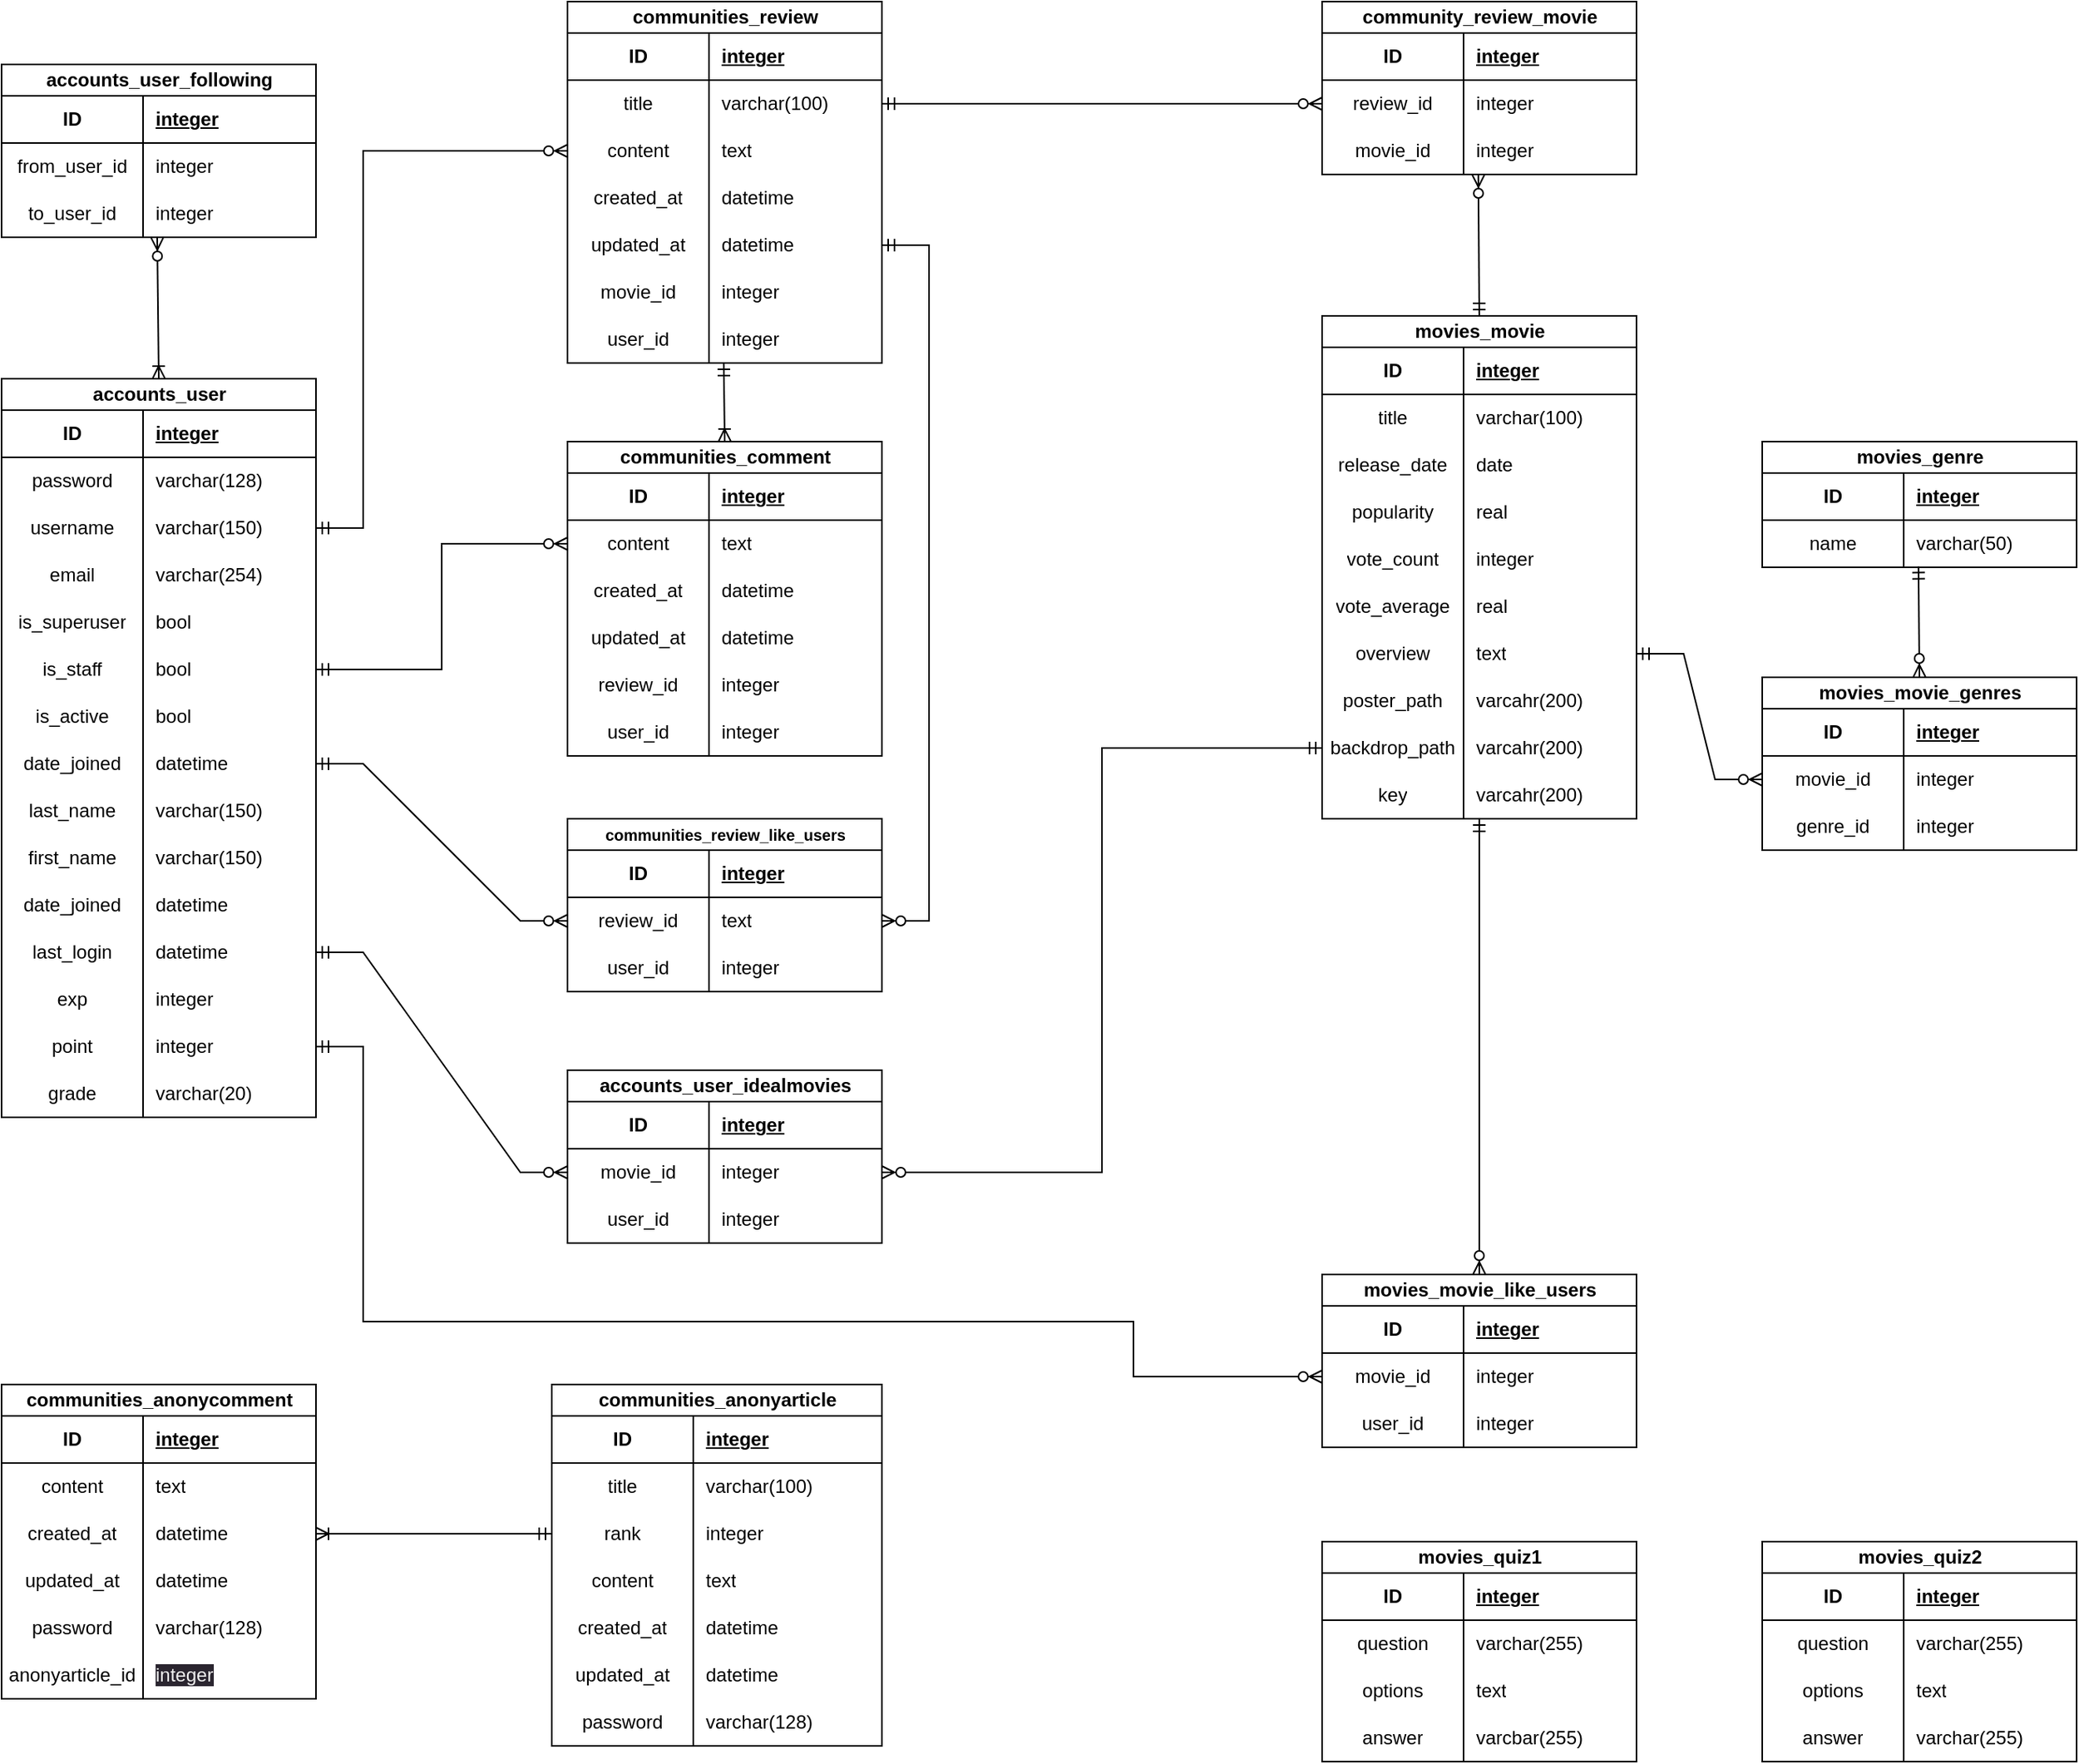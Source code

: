 <mxfile version="21.3.2" type="device">
  <diagram name="페이지-1" id="mOiXsp2BX7iz29eBeICs">
    <mxGraphModel dx="1049" dy="1397" grid="1" gridSize="10" guides="1" tooltips="1" connect="0" arrows="0" fold="1" page="1" pageScale="1" pageWidth="827" pageHeight="1169" math="0" shadow="0">
      <root>
        <mxCell id="0" />
        <mxCell id="1" parent="0" />
        <mxCell id="yvWgfZ_4w0QeVZCLQScT-43" value="accounts_user" style="shape=table;startSize=20;container=1;collapsible=1;childLayout=tableLayout;fixedRows=1;rowLines=0;fontStyle=1;align=center;resizeLast=1;html=1;labelBackgroundColor=none;" parent="1" vertex="1">
          <mxGeometry x="40" y="280" width="200" height="470" as="geometry" />
        </mxCell>
        <mxCell id="yvWgfZ_4w0QeVZCLQScT-44" value="" style="shape=tableRow;horizontal=0;startSize=0;swimlaneHead=0;swimlaneBody=0;fillColor=none;collapsible=0;dropTarget=0;points=[[0,0.5],[1,0.5]];portConstraint=eastwest;top=0;left=0;right=0;bottom=1;labelBackgroundColor=none;" parent="yvWgfZ_4w0QeVZCLQScT-43" vertex="1">
          <mxGeometry y="20" width="200" height="30" as="geometry" />
        </mxCell>
        <mxCell id="yvWgfZ_4w0QeVZCLQScT-45" value="ID" style="shape=partialRectangle;connectable=0;fillColor=none;top=0;left=0;bottom=0;right=0;fontStyle=1;overflow=hidden;whiteSpace=wrap;html=1;labelBackgroundColor=none;" parent="yvWgfZ_4w0QeVZCLQScT-44" vertex="1">
          <mxGeometry width="90" height="30" as="geometry">
            <mxRectangle width="90" height="30" as="alternateBounds" />
          </mxGeometry>
        </mxCell>
        <mxCell id="yvWgfZ_4w0QeVZCLQScT-46" value="integer" style="shape=partialRectangle;connectable=0;fillColor=none;top=0;left=0;bottom=0;right=0;align=left;spacingLeft=6;fontStyle=5;overflow=hidden;whiteSpace=wrap;html=1;labelBackgroundColor=none;" parent="yvWgfZ_4w0QeVZCLQScT-44" vertex="1">
          <mxGeometry x="90" width="110" height="30" as="geometry">
            <mxRectangle width="110" height="30" as="alternateBounds" />
          </mxGeometry>
        </mxCell>
        <mxCell id="yvWgfZ_4w0QeVZCLQScT-47" value="" style="shape=tableRow;horizontal=0;startSize=0;swimlaneHead=0;swimlaneBody=0;fillColor=none;collapsible=0;dropTarget=0;points=[[0,0.5],[1,0.5]];portConstraint=eastwest;top=0;left=0;right=0;bottom=0;labelBackgroundColor=none;" parent="yvWgfZ_4w0QeVZCLQScT-43" vertex="1">
          <mxGeometry y="50" width="200" height="30" as="geometry" />
        </mxCell>
        <mxCell id="yvWgfZ_4w0QeVZCLQScT-48" value="password" style="shape=partialRectangle;connectable=0;fillColor=none;top=0;left=0;bottom=0;right=0;editable=1;overflow=hidden;whiteSpace=wrap;html=1;labelBackgroundColor=none;" parent="yvWgfZ_4w0QeVZCLQScT-47" vertex="1">
          <mxGeometry width="90" height="30" as="geometry">
            <mxRectangle width="90" height="30" as="alternateBounds" />
          </mxGeometry>
        </mxCell>
        <mxCell id="yvWgfZ_4w0QeVZCLQScT-49" value="varchar(128)" style="shape=partialRectangle;connectable=0;fillColor=none;top=0;left=0;bottom=0;right=0;align=left;spacingLeft=6;overflow=hidden;whiteSpace=wrap;html=1;labelBackgroundColor=none;" parent="yvWgfZ_4w0QeVZCLQScT-47" vertex="1">
          <mxGeometry x="90" width="110" height="30" as="geometry">
            <mxRectangle width="110" height="30" as="alternateBounds" />
          </mxGeometry>
        </mxCell>
        <mxCell id="yvWgfZ_4w0QeVZCLQScT-50" value="" style="shape=tableRow;horizontal=0;startSize=0;swimlaneHead=0;swimlaneBody=0;fillColor=none;collapsible=0;dropTarget=0;points=[[0,0.5],[1,0.5]];portConstraint=eastwest;top=0;left=0;right=0;bottom=0;labelBackgroundColor=none;" parent="yvWgfZ_4w0QeVZCLQScT-43" vertex="1">
          <mxGeometry y="80" width="200" height="30" as="geometry" />
        </mxCell>
        <mxCell id="yvWgfZ_4w0QeVZCLQScT-51" value="username" style="shape=partialRectangle;connectable=0;fillColor=none;top=0;left=0;bottom=0;right=0;editable=1;overflow=hidden;whiteSpace=wrap;html=1;labelBackgroundColor=none;" parent="yvWgfZ_4w0QeVZCLQScT-50" vertex="1">
          <mxGeometry width="90" height="30" as="geometry">
            <mxRectangle width="90" height="30" as="alternateBounds" />
          </mxGeometry>
        </mxCell>
        <mxCell id="yvWgfZ_4w0QeVZCLQScT-52" value="varchar(150)" style="shape=partialRectangle;connectable=0;fillColor=none;top=0;left=0;bottom=0;right=0;align=left;spacingLeft=6;overflow=hidden;whiteSpace=wrap;html=1;labelBackgroundColor=none;" parent="yvWgfZ_4w0QeVZCLQScT-50" vertex="1">
          <mxGeometry x="90" width="110" height="30" as="geometry">
            <mxRectangle width="110" height="30" as="alternateBounds" />
          </mxGeometry>
        </mxCell>
        <mxCell id="yvWgfZ_4w0QeVZCLQScT-53" value="" style="shape=tableRow;horizontal=0;startSize=0;swimlaneHead=0;swimlaneBody=0;fillColor=none;collapsible=0;dropTarget=0;points=[[0,0.5],[1,0.5]];portConstraint=eastwest;top=0;left=0;right=0;bottom=0;labelBackgroundColor=none;" parent="yvWgfZ_4w0QeVZCLQScT-43" vertex="1">
          <mxGeometry y="110" width="200" height="30" as="geometry" />
        </mxCell>
        <mxCell id="yvWgfZ_4w0QeVZCLQScT-54" value="email" style="shape=partialRectangle;connectable=0;fillColor=none;top=0;left=0;bottom=0;right=0;editable=1;overflow=hidden;whiteSpace=wrap;html=1;labelBackgroundColor=none;" parent="yvWgfZ_4w0QeVZCLQScT-53" vertex="1">
          <mxGeometry width="90" height="30" as="geometry">
            <mxRectangle width="90" height="30" as="alternateBounds" />
          </mxGeometry>
        </mxCell>
        <mxCell id="yvWgfZ_4w0QeVZCLQScT-55" value="varchar(254)" style="shape=partialRectangle;connectable=0;fillColor=none;top=0;left=0;bottom=0;right=0;align=left;spacingLeft=6;overflow=hidden;whiteSpace=wrap;html=1;labelBackgroundColor=none;" parent="yvWgfZ_4w0QeVZCLQScT-53" vertex="1">
          <mxGeometry x="90" width="110" height="30" as="geometry">
            <mxRectangle width="110" height="30" as="alternateBounds" />
          </mxGeometry>
        </mxCell>
        <mxCell id="ToT7O6n-L6Udz_j2shzI-75" value="" style="shape=tableRow;horizontal=0;startSize=0;swimlaneHead=0;swimlaneBody=0;fillColor=none;collapsible=0;dropTarget=0;points=[[0,0.5],[1,0.5]];portConstraint=eastwest;top=0;left=0;right=0;bottom=0;labelBackgroundColor=none;" parent="yvWgfZ_4w0QeVZCLQScT-43" vertex="1">
          <mxGeometry y="140" width="200" height="30" as="geometry" />
        </mxCell>
        <mxCell id="ToT7O6n-L6Udz_j2shzI-76" value="is_superuser" style="shape=partialRectangle;connectable=0;fillColor=none;top=0;left=0;bottom=0;right=0;editable=1;overflow=hidden;whiteSpace=wrap;html=1;labelBackgroundColor=none;" parent="ToT7O6n-L6Udz_j2shzI-75" vertex="1">
          <mxGeometry width="90" height="30" as="geometry">
            <mxRectangle width="90" height="30" as="alternateBounds" />
          </mxGeometry>
        </mxCell>
        <mxCell id="ToT7O6n-L6Udz_j2shzI-77" value="bool" style="shape=partialRectangle;connectable=0;fillColor=none;top=0;left=0;bottom=0;right=0;align=left;spacingLeft=6;overflow=hidden;whiteSpace=wrap;html=1;labelBackgroundColor=none;" parent="ToT7O6n-L6Udz_j2shzI-75" vertex="1">
          <mxGeometry x="90" width="110" height="30" as="geometry">
            <mxRectangle width="110" height="30" as="alternateBounds" />
          </mxGeometry>
        </mxCell>
        <mxCell id="ToT7O6n-L6Udz_j2shzI-78" value="" style="shape=tableRow;horizontal=0;startSize=0;swimlaneHead=0;swimlaneBody=0;fillColor=none;collapsible=0;dropTarget=0;points=[[0,0.5],[1,0.5]];portConstraint=eastwest;top=0;left=0;right=0;bottom=0;labelBackgroundColor=none;" parent="yvWgfZ_4w0QeVZCLQScT-43" vertex="1">
          <mxGeometry y="170" width="200" height="30" as="geometry" />
        </mxCell>
        <mxCell id="ToT7O6n-L6Udz_j2shzI-79" value="is_staff" style="shape=partialRectangle;connectable=0;fillColor=none;top=0;left=0;bottom=0;right=0;editable=1;overflow=hidden;whiteSpace=wrap;html=1;labelBackgroundColor=none;" parent="ToT7O6n-L6Udz_j2shzI-78" vertex="1">
          <mxGeometry width="90" height="30" as="geometry">
            <mxRectangle width="90" height="30" as="alternateBounds" />
          </mxGeometry>
        </mxCell>
        <mxCell id="ToT7O6n-L6Udz_j2shzI-80" value="bool" style="shape=partialRectangle;connectable=0;fillColor=none;top=0;left=0;bottom=0;right=0;align=left;spacingLeft=6;overflow=hidden;whiteSpace=wrap;html=1;labelBackgroundColor=none;" parent="ToT7O6n-L6Udz_j2shzI-78" vertex="1">
          <mxGeometry x="90" width="110" height="30" as="geometry">
            <mxRectangle width="110" height="30" as="alternateBounds" />
          </mxGeometry>
        </mxCell>
        <mxCell id="ToT7O6n-L6Udz_j2shzI-81" value="" style="shape=tableRow;horizontal=0;startSize=0;swimlaneHead=0;swimlaneBody=0;fillColor=none;collapsible=0;dropTarget=0;points=[[0,0.5],[1,0.5]];portConstraint=eastwest;top=0;left=0;right=0;bottom=0;labelBackgroundColor=none;" parent="yvWgfZ_4w0QeVZCLQScT-43" vertex="1">
          <mxGeometry y="200" width="200" height="30" as="geometry" />
        </mxCell>
        <mxCell id="ToT7O6n-L6Udz_j2shzI-82" value="is_active" style="shape=partialRectangle;connectable=0;fillColor=none;top=0;left=0;bottom=0;right=0;editable=1;overflow=hidden;whiteSpace=wrap;html=1;labelBackgroundColor=none;" parent="ToT7O6n-L6Udz_j2shzI-81" vertex="1">
          <mxGeometry width="90" height="30" as="geometry">
            <mxRectangle width="90" height="30" as="alternateBounds" />
          </mxGeometry>
        </mxCell>
        <mxCell id="ToT7O6n-L6Udz_j2shzI-83" value="bool" style="shape=partialRectangle;connectable=0;fillColor=none;top=0;left=0;bottom=0;right=0;align=left;spacingLeft=6;overflow=hidden;whiteSpace=wrap;html=1;labelBackgroundColor=none;" parent="ToT7O6n-L6Udz_j2shzI-81" vertex="1">
          <mxGeometry x="90" width="110" height="30" as="geometry">
            <mxRectangle width="110" height="30" as="alternateBounds" />
          </mxGeometry>
        </mxCell>
        <mxCell id="8ty-Rb574_DL4SoP7yN3-1" value="" style="shape=tableRow;horizontal=0;startSize=0;swimlaneHead=0;swimlaneBody=0;fillColor=none;collapsible=0;dropTarget=0;points=[[0,0.5],[1,0.5]];portConstraint=eastwest;top=0;left=0;right=0;bottom=0;labelBackgroundColor=none;" parent="yvWgfZ_4w0QeVZCLQScT-43" vertex="1">
          <mxGeometry y="230" width="200" height="30" as="geometry" />
        </mxCell>
        <mxCell id="8ty-Rb574_DL4SoP7yN3-2" value="date_joined" style="shape=partialRectangle;connectable=0;fillColor=none;top=0;left=0;bottom=0;right=0;editable=1;overflow=hidden;whiteSpace=wrap;html=1;labelBackgroundColor=none;" parent="8ty-Rb574_DL4SoP7yN3-1" vertex="1">
          <mxGeometry width="90" height="30" as="geometry">
            <mxRectangle width="90" height="30" as="alternateBounds" />
          </mxGeometry>
        </mxCell>
        <mxCell id="8ty-Rb574_DL4SoP7yN3-3" value="datetime" style="shape=partialRectangle;connectable=0;fillColor=none;top=0;left=0;bottom=0;right=0;align=left;spacingLeft=6;overflow=hidden;whiteSpace=wrap;html=1;labelBackgroundColor=none;" parent="8ty-Rb574_DL4SoP7yN3-1" vertex="1">
          <mxGeometry x="90" width="110" height="30" as="geometry">
            <mxRectangle width="110" height="30" as="alternateBounds" />
          </mxGeometry>
        </mxCell>
        <mxCell id="ToT7O6n-L6Udz_j2shzI-84" value="" style="shape=tableRow;horizontal=0;startSize=0;swimlaneHead=0;swimlaneBody=0;fillColor=none;collapsible=0;dropTarget=0;points=[[0,0.5],[1,0.5]];portConstraint=eastwest;top=0;left=0;right=0;bottom=0;labelBackgroundColor=none;" parent="yvWgfZ_4w0QeVZCLQScT-43" vertex="1">
          <mxGeometry y="260" width="200" height="30" as="geometry" />
        </mxCell>
        <mxCell id="ToT7O6n-L6Udz_j2shzI-85" value="last_name" style="shape=partialRectangle;connectable=0;fillColor=none;top=0;left=0;bottom=0;right=0;editable=1;overflow=hidden;whiteSpace=wrap;html=1;labelBackgroundColor=none;" parent="ToT7O6n-L6Udz_j2shzI-84" vertex="1">
          <mxGeometry width="90" height="30" as="geometry">
            <mxRectangle width="90" height="30" as="alternateBounds" />
          </mxGeometry>
        </mxCell>
        <mxCell id="ToT7O6n-L6Udz_j2shzI-86" value="varchar(150)" style="shape=partialRectangle;connectable=0;fillColor=none;top=0;left=0;bottom=0;right=0;align=left;spacingLeft=6;overflow=hidden;whiteSpace=wrap;html=1;labelBackgroundColor=none;" parent="ToT7O6n-L6Udz_j2shzI-84" vertex="1">
          <mxGeometry x="90" width="110" height="30" as="geometry">
            <mxRectangle width="110" height="30" as="alternateBounds" />
          </mxGeometry>
        </mxCell>
        <mxCell id="ToT7O6n-L6Udz_j2shzI-87" value="" style="shape=tableRow;horizontal=0;startSize=0;swimlaneHead=0;swimlaneBody=0;fillColor=none;collapsible=0;dropTarget=0;points=[[0,0.5],[1,0.5]];portConstraint=eastwest;top=0;left=0;right=0;bottom=0;labelBackgroundColor=none;" parent="yvWgfZ_4w0QeVZCLQScT-43" vertex="1">
          <mxGeometry y="290" width="200" height="30" as="geometry" />
        </mxCell>
        <mxCell id="ToT7O6n-L6Udz_j2shzI-88" value="first_name" style="shape=partialRectangle;connectable=0;fillColor=none;top=0;left=0;bottom=0;right=0;editable=1;overflow=hidden;whiteSpace=wrap;html=1;labelBackgroundColor=none;" parent="ToT7O6n-L6Udz_j2shzI-87" vertex="1">
          <mxGeometry width="90" height="30" as="geometry">
            <mxRectangle width="90" height="30" as="alternateBounds" />
          </mxGeometry>
        </mxCell>
        <mxCell id="ToT7O6n-L6Udz_j2shzI-89" value="varchar(150)" style="shape=partialRectangle;connectable=0;fillColor=none;top=0;left=0;bottom=0;right=0;align=left;spacingLeft=6;overflow=hidden;whiteSpace=wrap;html=1;labelBackgroundColor=none;" parent="ToT7O6n-L6Udz_j2shzI-87" vertex="1">
          <mxGeometry x="90" width="110" height="30" as="geometry">
            <mxRectangle width="110" height="30" as="alternateBounds" />
          </mxGeometry>
        </mxCell>
        <mxCell id="ToT7O6n-L6Udz_j2shzI-90" value="" style="shape=tableRow;horizontal=0;startSize=0;swimlaneHead=0;swimlaneBody=0;fillColor=none;collapsible=0;dropTarget=0;points=[[0,0.5],[1,0.5]];portConstraint=eastwest;top=0;left=0;right=0;bottom=0;labelBackgroundColor=none;" parent="yvWgfZ_4w0QeVZCLQScT-43" vertex="1">
          <mxGeometry y="320" width="200" height="30" as="geometry" />
        </mxCell>
        <mxCell id="ToT7O6n-L6Udz_j2shzI-91" value="date_joined" style="shape=partialRectangle;connectable=0;fillColor=none;top=0;left=0;bottom=0;right=0;editable=1;overflow=hidden;whiteSpace=wrap;html=1;labelBackgroundColor=none;" parent="ToT7O6n-L6Udz_j2shzI-90" vertex="1">
          <mxGeometry width="90" height="30" as="geometry">
            <mxRectangle width="90" height="30" as="alternateBounds" />
          </mxGeometry>
        </mxCell>
        <mxCell id="ToT7O6n-L6Udz_j2shzI-92" value="datetime" style="shape=partialRectangle;connectable=0;fillColor=none;top=0;left=0;bottom=0;right=0;align=left;spacingLeft=6;overflow=hidden;whiteSpace=wrap;html=1;labelBackgroundColor=none;" parent="ToT7O6n-L6Udz_j2shzI-90" vertex="1">
          <mxGeometry x="90" width="110" height="30" as="geometry">
            <mxRectangle width="110" height="30" as="alternateBounds" />
          </mxGeometry>
        </mxCell>
        <mxCell id="ToT7O6n-L6Udz_j2shzI-93" value="" style="shape=tableRow;horizontal=0;startSize=0;swimlaneHead=0;swimlaneBody=0;fillColor=none;collapsible=0;dropTarget=0;points=[[0,0.5],[1,0.5]];portConstraint=eastwest;top=0;left=0;right=0;bottom=0;labelBackgroundColor=none;" parent="yvWgfZ_4w0QeVZCLQScT-43" vertex="1">
          <mxGeometry y="350" width="200" height="30" as="geometry" />
        </mxCell>
        <mxCell id="ToT7O6n-L6Udz_j2shzI-94" value="last_login" style="shape=partialRectangle;connectable=0;fillColor=none;top=0;left=0;bottom=0;right=0;editable=1;overflow=hidden;whiteSpace=wrap;html=1;labelBackgroundColor=none;" parent="ToT7O6n-L6Udz_j2shzI-93" vertex="1">
          <mxGeometry width="90" height="30" as="geometry">
            <mxRectangle width="90" height="30" as="alternateBounds" />
          </mxGeometry>
        </mxCell>
        <mxCell id="ToT7O6n-L6Udz_j2shzI-95" value="datetime" style="shape=partialRectangle;connectable=0;fillColor=none;top=0;left=0;bottom=0;right=0;align=left;spacingLeft=6;overflow=hidden;whiteSpace=wrap;html=1;labelBackgroundColor=none;" parent="ToT7O6n-L6Udz_j2shzI-93" vertex="1">
          <mxGeometry x="90" width="110" height="30" as="geometry">
            <mxRectangle width="110" height="30" as="alternateBounds" />
          </mxGeometry>
        </mxCell>
        <mxCell id="vf8U06AA0BXKT21pchPP-1" value="" style="shape=tableRow;horizontal=0;startSize=0;swimlaneHead=0;swimlaneBody=0;fillColor=none;collapsible=0;dropTarget=0;points=[[0,0.5],[1,0.5]];portConstraint=eastwest;top=0;left=0;right=0;bottom=0;labelBackgroundColor=none;" parent="yvWgfZ_4w0QeVZCLQScT-43" vertex="1">
          <mxGeometry y="380" width="200" height="30" as="geometry" />
        </mxCell>
        <mxCell id="vf8U06AA0BXKT21pchPP-2" value="exp" style="shape=partialRectangle;connectable=0;fillColor=none;top=0;left=0;bottom=0;right=0;editable=1;overflow=hidden;whiteSpace=wrap;html=1;labelBackgroundColor=none;" parent="vf8U06AA0BXKT21pchPP-1" vertex="1">
          <mxGeometry width="90" height="30" as="geometry">
            <mxRectangle width="90" height="30" as="alternateBounds" />
          </mxGeometry>
        </mxCell>
        <mxCell id="vf8U06AA0BXKT21pchPP-3" value="integer" style="shape=partialRectangle;connectable=0;fillColor=none;top=0;left=0;bottom=0;right=0;align=left;spacingLeft=6;overflow=hidden;whiteSpace=wrap;html=1;labelBackgroundColor=none;" parent="vf8U06AA0BXKT21pchPP-1" vertex="1">
          <mxGeometry x="90" width="110" height="30" as="geometry">
            <mxRectangle width="110" height="30" as="alternateBounds" />
          </mxGeometry>
        </mxCell>
        <mxCell id="nc0TZLK6kLdPY3QNEUGR-76" value="" style="shape=tableRow;horizontal=0;startSize=0;swimlaneHead=0;swimlaneBody=0;fillColor=none;collapsible=0;dropTarget=0;points=[[0,0.5],[1,0.5]];portConstraint=eastwest;top=0;left=0;right=0;bottom=0;labelBackgroundColor=none;" parent="yvWgfZ_4w0QeVZCLQScT-43" vertex="1">
          <mxGeometry y="410" width="200" height="30" as="geometry" />
        </mxCell>
        <mxCell id="nc0TZLK6kLdPY3QNEUGR-77" value="point" style="shape=partialRectangle;connectable=0;fillColor=none;top=0;left=0;bottom=0;right=0;editable=1;overflow=hidden;whiteSpace=wrap;html=1;labelBackgroundColor=none;" parent="nc0TZLK6kLdPY3QNEUGR-76" vertex="1">
          <mxGeometry width="90" height="30" as="geometry">
            <mxRectangle width="90" height="30" as="alternateBounds" />
          </mxGeometry>
        </mxCell>
        <mxCell id="nc0TZLK6kLdPY3QNEUGR-78" value="integer" style="shape=partialRectangle;connectable=0;fillColor=none;top=0;left=0;bottom=0;right=0;align=left;spacingLeft=6;overflow=hidden;whiteSpace=wrap;html=1;labelBackgroundColor=none;" parent="nc0TZLK6kLdPY3QNEUGR-76" vertex="1">
          <mxGeometry x="90" width="110" height="30" as="geometry">
            <mxRectangle width="110" height="30" as="alternateBounds" />
          </mxGeometry>
        </mxCell>
        <mxCell id="KMT-ZGqVRe7zezAL_5uP-1" value="" style="shape=tableRow;horizontal=0;startSize=0;swimlaneHead=0;swimlaneBody=0;fillColor=none;collapsible=0;dropTarget=0;points=[[0,0.5],[1,0.5]];portConstraint=eastwest;top=0;left=0;right=0;bottom=0;labelBackgroundColor=none;" vertex="1" parent="yvWgfZ_4w0QeVZCLQScT-43">
          <mxGeometry y="440" width="200" height="30" as="geometry" />
        </mxCell>
        <mxCell id="KMT-ZGqVRe7zezAL_5uP-2" value="grade" style="shape=partialRectangle;connectable=0;fillColor=none;top=0;left=0;bottom=0;right=0;editable=1;overflow=hidden;whiteSpace=wrap;html=1;labelBackgroundColor=none;" vertex="1" parent="KMT-ZGqVRe7zezAL_5uP-1">
          <mxGeometry width="90" height="30" as="geometry">
            <mxRectangle width="90" height="30" as="alternateBounds" />
          </mxGeometry>
        </mxCell>
        <mxCell id="KMT-ZGqVRe7zezAL_5uP-3" value="varchar(20)" style="shape=partialRectangle;connectable=0;fillColor=none;top=0;left=0;bottom=0;right=0;align=left;spacingLeft=6;overflow=hidden;whiteSpace=wrap;html=1;labelBackgroundColor=none;" vertex="1" parent="KMT-ZGqVRe7zezAL_5uP-1">
          <mxGeometry x="90" width="110" height="30" as="geometry">
            <mxRectangle width="110" height="30" as="alternateBounds" />
          </mxGeometry>
        </mxCell>
        <mxCell id="ToT7O6n-L6Udz_j2shzI-96" value="movies_movie" style="shape=table;startSize=20;container=1;collapsible=1;childLayout=tableLayout;fixedRows=1;rowLines=0;fontStyle=1;align=center;resizeLast=1;html=1;labelBackgroundColor=none;" parent="1" vertex="1">
          <mxGeometry x="880" y="240" width="200" height="320" as="geometry" />
        </mxCell>
        <mxCell id="ToT7O6n-L6Udz_j2shzI-97" value="" style="shape=tableRow;horizontal=0;startSize=0;swimlaneHead=0;swimlaneBody=0;fillColor=none;collapsible=0;dropTarget=0;points=[[0,0.5],[1,0.5]];portConstraint=eastwest;top=0;left=0;right=0;bottom=1;labelBackgroundColor=none;" parent="ToT7O6n-L6Udz_j2shzI-96" vertex="1">
          <mxGeometry y="20" width="200" height="30" as="geometry" />
        </mxCell>
        <mxCell id="ToT7O6n-L6Udz_j2shzI-98" value="ID" style="shape=partialRectangle;connectable=0;fillColor=none;top=0;left=0;bottom=0;right=0;fontStyle=1;overflow=hidden;whiteSpace=wrap;html=1;labelBackgroundColor=none;" parent="ToT7O6n-L6Udz_j2shzI-97" vertex="1">
          <mxGeometry width="90" height="30" as="geometry">
            <mxRectangle width="90" height="30" as="alternateBounds" />
          </mxGeometry>
        </mxCell>
        <mxCell id="ToT7O6n-L6Udz_j2shzI-99" value="integer" style="shape=partialRectangle;connectable=0;fillColor=none;top=0;left=0;bottom=0;right=0;align=left;spacingLeft=6;fontStyle=5;overflow=hidden;whiteSpace=wrap;html=1;labelBackgroundColor=none;" parent="ToT7O6n-L6Udz_j2shzI-97" vertex="1">
          <mxGeometry x="90" width="110" height="30" as="geometry">
            <mxRectangle width="110" height="30" as="alternateBounds" />
          </mxGeometry>
        </mxCell>
        <mxCell id="ToT7O6n-L6Udz_j2shzI-100" value="" style="shape=tableRow;horizontal=0;startSize=0;swimlaneHead=0;swimlaneBody=0;fillColor=none;collapsible=0;dropTarget=0;points=[[0,0.5],[1,0.5]];portConstraint=eastwest;top=0;left=0;right=0;bottom=0;labelBackgroundColor=none;" parent="ToT7O6n-L6Udz_j2shzI-96" vertex="1">
          <mxGeometry y="50" width="200" height="30" as="geometry" />
        </mxCell>
        <mxCell id="ToT7O6n-L6Udz_j2shzI-101" value="title" style="shape=partialRectangle;connectable=0;fillColor=none;top=0;left=0;bottom=0;right=0;editable=1;overflow=hidden;whiteSpace=wrap;html=1;labelBackgroundColor=none;" parent="ToT7O6n-L6Udz_j2shzI-100" vertex="1">
          <mxGeometry width="90" height="30" as="geometry">
            <mxRectangle width="90" height="30" as="alternateBounds" />
          </mxGeometry>
        </mxCell>
        <mxCell id="ToT7O6n-L6Udz_j2shzI-102" value="varchar(100)" style="shape=partialRectangle;connectable=0;fillColor=none;top=0;left=0;bottom=0;right=0;align=left;spacingLeft=6;overflow=hidden;whiteSpace=wrap;html=1;labelBackgroundColor=none;" parent="ToT7O6n-L6Udz_j2shzI-100" vertex="1">
          <mxGeometry x="90" width="110" height="30" as="geometry">
            <mxRectangle width="110" height="30" as="alternateBounds" />
          </mxGeometry>
        </mxCell>
        <mxCell id="ToT7O6n-L6Udz_j2shzI-103" value="" style="shape=tableRow;horizontal=0;startSize=0;swimlaneHead=0;swimlaneBody=0;fillColor=none;collapsible=0;dropTarget=0;points=[[0,0.5],[1,0.5]];portConstraint=eastwest;top=0;left=0;right=0;bottom=0;labelBackgroundColor=none;" parent="ToT7O6n-L6Udz_j2shzI-96" vertex="1">
          <mxGeometry y="80" width="200" height="30" as="geometry" />
        </mxCell>
        <mxCell id="ToT7O6n-L6Udz_j2shzI-104" value="release_date" style="shape=partialRectangle;connectable=0;fillColor=none;top=0;left=0;bottom=0;right=0;editable=1;overflow=hidden;whiteSpace=wrap;html=1;labelBackgroundColor=none;" parent="ToT7O6n-L6Udz_j2shzI-103" vertex="1">
          <mxGeometry width="90" height="30" as="geometry">
            <mxRectangle width="90" height="30" as="alternateBounds" />
          </mxGeometry>
        </mxCell>
        <mxCell id="ToT7O6n-L6Udz_j2shzI-105" value="date" style="shape=partialRectangle;connectable=0;fillColor=none;top=0;left=0;bottom=0;right=0;align=left;spacingLeft=6;overflow=hidden;whiteSpace=wrap;html=1;labelBackgroundColor=none;" parent="ToT7O6n-L6Udz_j2shzI-103" vertex="1">
          <mxGeometry x="90" width="110" height="30" as="geometry">
            <mxRectangle width="110" height="30" as="alternateBounds" />
          </mxGeometry>
        </mxCell>
        <mxCell id="ToT7O6n-L6Udz_j2shzI-106" value="" style="shape=tableRow;horizontal=0;startSize=0;swimlaneHead=0;swimlaneBody=0;fillColor=none;collapsible=0;dropTarget=0;points=[[0,0.5],[1,0.5]];portConstraint=eastwest;top=0;left=0;right=0;bottom=0;labelBackgroundColor=none;" parent="ToT7O6n-L6Udz_j2shzI-96" vertex="1">
          <mxGeometry y="110" width="200" height="30" as="geometry" />
        </mxCell>
        <mxCell id="ToT7O6n-L6Udz_j2shzI-107" value="popularity" style="shape=partialRectangle;connectable=0;fillColor=none;top=0;left=0;bottom=0;right=0;editable=1;overflow=hidden;whiteSpace=wrap;html=1;labelBackgroundColor=none;" parent="ToT7O6n-L6Udz_j2shzI-106" vertex="1">
          <mxGeometry width="90" height="30" as="geometry">
            <mxRectangle width="90" height="30" as="alternateBounds" />
          </mxGeometry>
        </mxCell>
        <mxCell id="ToT7O6n-L6Udz_j2shzI-108" value="real" style="shape=partialRectangle;connectable=0;fillColor=none;top=0;left=0;bottom=0;right=0;align=left;spacingLeft=6;overflow=hidden;whiteSpace=wrap;html=1;labelBackgroundColor=none;" parent="ToT7O6n-L6Udz_j2shzI-106" vertex="1">
          <mxGeometry x="90" width="110" height="30" as="geometry">
            <mxRectangle width="110" height="30" as="alternateBounds" />
          </mxGeometry>
        </mxCell>
        <mxCell id="ToT7O6n-L6Udz_j2shzI-130" value="" style="shape=tableRow;horizontal=0;startSize=0;swimlaneHead=0;swimlaneBody=0;fillColor=none;collapsible=0;dropTarget=0;points=[[0,0.5],[1,0.5]];portConstraint=eastwest;top=0;left=0;right=0;bottom=0;labelBackgroundColor=none;" parent="ToT7O6n-L6Udz_j2shzI-96" vertex="1">
          <mxGeometry y="140" width="200" height="30" as="geometry" />
        </mxCell>
        <mxCell id="ToT7O6n-L6Udz_j2shzI-131" value="vote_count" style="shape=partialRectangle;connectable=0;fillColor=none;top=0;left=0;bottom=0;right=0;editable=1;overflow=hidden;whiteSpace=wrap;html=1;labelBackgroundColor=none;" parent="ToT7O6n-L6Udz_j2shzI-130" vertex="1">
          <mxGeometry width="90" height="30" as="geometry">
            <mxRectangle width="90" height="30" as="alternateBounds" />
          </mxGeometry>
        </mxCell>
        <mxCell id="ToT7O6n-L6Udz_j2shzI-132" value="integer" style="shape=partialRectangle;connectable=0;fillColor=none;top=0;left=0;bottom=0;right=0;align=left;spacingLeft=6;overflow=hidden;whiteSpace=wrap;html=1;labelBackgroundColor=none;" parent="ToT7O6n-L6Udz_j2shzI-130" vertex="1">
          <mxGeometry x="90" width="110" height="30" as="geometry">
            <mxRectangle width="110" height="30" as="alternateBounds" />
          </mxGeometry>
        </mxCell>
        <mxCell id="ToT7O6n-L6Udz_j2shzI-133" value="" style="shape=tableRow;horizontal=0;startSize=0;swimlaneHead=0;swimlaneBody=0;fillColor=none;collapsible=0;dropTarget=0;points=[[0,0.5],[1,0.5]];portConstraint=eastwest;top=0;left=0;right=0;bottom=0;labelBackgroundColor=none;" parent="ToT7O6n-L6Udz_j2shzI-96" vertex="1">
          <mxGeometry y="170" width="200" height="30" as="geometry" />
        </mxCell>
        <mxCell id="ToT7O6n-L6Udz_j2shzI-134" value="vote_average" style="shape=partialRectangle;connectable=0;fillColor=none;top=0;left=0;bottom=0;right=0;editable=1;overflow=hidden;whiteSpace=wrap;html=1;labelBackgroundColor=none;" parent="ToT7O6n-L6Udz_j2shzI-133" vertex="1">
          <mxGeometry width="90" height="30" as="geometry">
            <mxRectangle width="90" height="30" as="alternateBounds" />
          </mxGeometry>
        </mxCell>
        <mxCell id="ToT7O6n-L6Udz_j2shzI-135" value="real" style="shape=partialRectangle;connectable=0;fillColor=none;top=0;left=0;bottom=0;right=0;align=left;spacingLeft=6;overflow=hidden;whiteSpace=wrap;html=1;labelBackgroundColor=none;" parent="ToT7O6n-L6Udz_j2shzI-133" vertex="1">
          <mxGeometry x="90" width="110" height="30" as="geometry">
            <mxRectangle width="110" height="30" as="alternateBounds" />
          </mxGeometry>
        </mxCell>
        <mxCell id="ToT7O6n-L6Udz_j2shzI-136" value="" style="shape=tableRow;horizontal=0;startSize=0;swimlaneHead=0;swimlaneBody=0;fillColor=none;collapsible=0;dropTarget=0;points=[[0,0.5],[1,0.5]];portConstraint=eastwest;top=0;left=0;right=0;bottom=0;labelBackgroundColor=none;" parent="ToT7O6n-L6Udz_j2shzI-96" vertex="1">
          <mxGeometry y="200" width="200" height="30" as="geometry" />
        </mxCell>
        <mxCell id="ToT7O6n-L6Udz_j2shzI-137" value="overview" style="shape=partialRectangle;connectable=0;fillColor=none;top=0;left=0;bottom=0;right=0;editable=1;overflow=hidden;whiteSpace=wrap;html=1;labelBackgroundColor=none;" parent="ToT7O6n-L6Udz_j2shzI-136" vertex="1">
          <mxGeometry width="90" height="30" as="geometry">
            <mxRectangle width="90" height="30" as="alternateBounds" />
          </mxGeometry>
        </mxCell>
        <mxCell id="ToT7O6n-L6Udz_j2shzI-138" value="text" style="shape=partialRectangle;connectable=0;fillColor=none;top=0;left=0;bottom=0;right=0;align=left;spacingLeft=6;overflow=hidden;whiteSpace=wrap;html=1;labelBackgroundColor=none;" parent="ToT7O6n-L6Udz_j2shzI-136" vertex="1">
          <mxGeometry x="90" width="110" height="30" as="geometry">
            <mxRectangle width="110" height="30" as="alternateBounds" />
          </mxGeometry>
        </mxCell>
        <mxCell id="ToT7O6n-L6Udz_j2shzI-139" value="" style="shape=tableRow;horizontal=0;startSize=0;swimlaneHead=0;swimlaneBody=0;fillColor=none;collapsible=0;dropTarget=0;points=[[0,0.5],[1,0.5]];portConstraint=eastwest;top=0;left=0;right=0;bottom=0;labelBackgroundColor=none;" parent="ToT7O6n-L6Udz_j2shzI-96" vertex="1">
          <mxGeometry y="230" width="200" height="30" as="geometry" />
        </mxCell>
        <mxCell id="ToT7O6n-L6Udz_j2shzI-140" value="poster_path" style="shape=partialRectangle;connectable=0;fillColor=none;top=0;left=0;bottom=0;right=0;editable=1;overflow=hidden;whiteSpace=wrap;html=1;labelBackgroundColor=none;" parent="ToT7O6n-L6Udz_j2shzI-139" vertex="1">
          <mxGeometry width="90" height="30" as="geometry">
            <mxRectangle width="90" height="30" as="alternateBounds" />
          </mxGeometry>
        </mxCell>
        <mxCell id="ToT7O6n-L6Udz_j2shzI-141" value="varcahr(200)" style="shape=partialRectangle;connectable=0;fillColor=none;top=0;left=0;bottom=0;right=0;align=left;spacingLeft=6;overflow=hidden;whiteSpace=wrap;html=1;labelBackgroundColor=none;" parent="ToT7O6n-L6Udz_j2shzI-139" vertex="1">
          <mxGeometry x="90" width="110" height="30" as="geometry">
            <mxRectangle width="110" height="30" as="alternateBounds" />
          </mxGeometry>
        </mxCell>
        <mxCell id="my0IeNpbBxoe7-qPcJ9k-1" value="" style="shape=tableRow;horizontal=0;startSize=0;swimlaneHead=0;swimlaneBody=0;fillColor=none;collapsible=0;dropTarget=0;points=[[0,0.5],[1,0.5]];portConstraint=eastwest;top=0;left=0;right=0;bottom=0;labelBackgroundColor=none;" parent="ToT7O6n-L6Udz_j2shzI-96" vertex="1">
          <mxGeometry y="260" width="200" height="30" as="geometry" />
        </mxCell>
        <mxCell id="my0IeNpbBxoe7-qPcJ9k-2" value="backdrop_path" style="shape=partialRectangle;connectable=0;fillColor=none;top=0;left=0;bottom=0;right=0;editable=1;overflow=hidden;whiteSpace=wrap;html=1;labelBackgroundColor=none;" parent="my0IeNpbBxoe7-qPcJ9k-1" vertex="1">
          <mxGeometry width="90" height="30" as="geometry">
            <mxRectangle width="90" height="30" as="alternateBounds" />
          </mxGeometry>
        </mxCell>
        <mxCell id="my0IeNpbBxoe7-qPcJ9k-3" value="varcahr(200)" style="shape=partialRectangle;connectable=0;fillColor=none;top=0;left=0;bottom=0;right=0;align=left;spacingLeft=6;overflow=hidden;whiteSpace=wrap;html=1;labelBackgroundColor=none;" parent="my0IeNpbBxoe7-qPcJ9k-1" vertex="1">
          <mxGeometry x="90" width="110" height="30" as="geometry">
            <mxRectangle width="110" height="30" as="alternateBounds" />
          </mxGeometry>
        </mxCell>
        <mxCell id="wutBQfBY7CloLgWuMxNL-1" value="" style="shape=tableRow;horizontal=0;startSize=0;swimlaneHead=0;swimlaneBody=0;fillColor=none;collapsible=0;dropTarget=0;points=[[0,0.5],[1,0.5]];portConstraint=eastwest;top=0;left=0;right=0;bottom=0;labelBackgroundColor=none;" parent="ToT7O6n-L6Udz_j2shzI-96" vertex="1">
          <mxGeometry y="290" width="200" height="30" as="geometry" />
        </mxCell>
        <mxCell id="wutBQfBY7CloLgWuMxNL-2" value="key" style="shape=partialRectangle;connectable=0;fillColor=none;top=0;left=0;bottom=0;right=0;editable=1;overflow=hidden;whiteSpace=wrap;html=1;labelBackgroundColor=none;" parent="wutBQfBY7CloLgWuMxNL-1" vertex="1">
          <mxGeometry width="90" height="30" as="geometry">
            <mxRectangle width="90" height="30" as="alternateBounds" />
          </mxGeometry>
        </mxCell>
        <mxCell id="wutBQfBY7CloLgWuMxNL-3" value="varcahr(200)" style="shape=partialRectangle;connectable=0;fillColor=none;top=0;left=0;bottom=0;right=0;align=left;spacingLeft=6;overflow=hidden;whiteSpace=wrap;html=1;labelBackgroundColor=none;" parent="wutBQfBY7CloLgWuMxNL-1" vertex="1">
          <mxGeometry x="90" width="110" height="30" as="geometry">
            <mxRectangle width="110" height="30" as="alternateBounds" />
          </mxGeometry>
        </mxCell>
        <mxCell id="ToT7O6n-L6Udz_j2shzI-145" value="communities_review" style="shape=table;startSize=20;container=1;collapsible=1;childLayout=tableLayout;fixedRows=1;rowLines=0;fontStyle=1;align=center;resizeLast=1;html=1;labelBackgroundColor=none;" parent="1" vertex="1">
          <mxGeometry x="400" y="40" width="200" height="230" as="geometry" />
        </mxCell>
        <mxCell id="ToT7O6n-L6Udz_j2shzI-146" value="" style="shape=tableRow;horizontal=0;startSize=0;swimlaneHead=0;swimlaneBody=0;fillColor=none;collapsible=0;dropTarget=0;points=[[0,0.5],[1,0.5]];portConstraint=eastwest;top=0;left=0;right=0;bottom=1;labelBackgroundColor=none;" parent="ToT7O6n-L6Udz_j2shzI-145" vertex="1">
          <mxGeometry y="20" width="200" height="30" as="geometry" />
        </mxCell>
        <mxCell id="ToT7O6n-L6Udz_j2shzI-147" value="ID" style="shape=partialRectangle;connectable=0;fillColor=none;top=0;left=0;bottom=0;right=0;fontStyle=1;overflow=hidden;whiteSpace=wrap;html=1;labelBackgroundColor=none;" parent="ToT7O6n-L6Udz_j2shzI-146" vertex="1">
          <mxGeometry width="90" height="30" as="geometry">
            <mxRectangle width="90" height="30" as="alternateBounds" />
          </mxGeometry>
        </mxCell>
        <mxCell id="ToT7O6n-L6Udz_j2shzI-148" value="integer" style="shape=partialRectangle;connectable=0;fillColor=none;top=0;left=0;bottom=0;right=0;align=left;spacingLeft=6;fontStyle=5;overflow=hidden;whiteSpace=wrap;html=1;labelBackgroundColor=none;" parent="ToT7O6n-L6Udz_j2shzI-146" vertex="1">
          <mxGeometry x="90" width="110" height="30" as="geometry">
            <mxRectangle width="110" height="30" as="alternateBounds" />
          </mxGeometry>
        </mxCell>
        <mxCell id="ToT7O6n-L6Udz_j2shzI-149" value="" style="shape=tableRow;horizontal=0;startSize=0;swimlaneHead=0;swimlaneBody=0;fillColor=none;collapsible=0;dropTarget=0;points=[[0,0.5],[1,0.5]];portConstraint=eastwest;top=0;left=0;right=0;bottom=0;labelBackgroundColor=none;" parent="ToT7O6n-L6Udz_j2shzI-145" vertex="1">
          <mxGeometry y="50" width="200" height="30" as="geometry" />
        </mxCell>
        <mxCell id="ToT7O6n-L6Udz_j2shzI-150" value="title" style="shape=partialRectangle;connectable=0;fillColor=none;top=0;left=0;bottom=0;right=0;editable=1;overflow=hidden;whiteSpace=wrap;html=1;labelBackgroundColor=none;" parent="ToT7O6n-L6Udz_j2shzI-149" vertex="1">
          <mxGeometry width="90" height="30" as="geometry">
            <mxRectangle width="90" height="30" as="alternateBounds" />
          </mxGeometry>
        </mxCell>
        <mxCell id="ToT7O6n-L6Udz_j2shzI-151" value="varchar(100)" style="shape=partialRectangle;connectable=0;fillColor=none;top=0;left=0;bottom=0;right=0;align=left;spacingLeft=6;overflow=hidden;whiteSpace=wrap;html=1;labelBackgroundColor=none;" parent="ToT7O6n-L6Udz_j2shzI-149" vertex="1">
          <mxGeometry x="90" width="110" height="30" as="geometry">
            <mxRectangle width="110" height="30" as="alternateBounds" />
          </mxGeometry>
        </mxCell>
        <mxCell id="ToT7O6n-L6Udz_j2shzI-158" value="" style="shape=tableRow;horizontal=0;startSize=0;swimlaneHead=0;swimlaneBody=0;fillColor=none;collapsible=0;dropTarget=0;points=[[0,0.5],[1,0.5]];portConstraint=eastwest;top=0;left=0;right=0;bottom=0;labelBackgroundColor=none;" parent="ToT7O6n-L6Udz_j2shzI-145" vertex="1">
          <mxGeometry y="80" width="200" height="30" as="geometry" />
        </mxCell>
        <mxCell id="ToT7O6n-L6Udz_j2shzI-159" value="content" style="shape=partialRectangle;connectable=0;fillColor=none;top=0;left=0;bottom=0;right=0;editable=1;overflow=hidden;whiteSpace=wrap;html=1;labelBackgroundColor=none;" parent="ToT7O6n-L6Udz_j2shzI-158" vertex="1">
          <mxGeometry width="90" height="30" as="geometry">
            <mxRectangle width="90" height="30" as="alternateBounds" />
          </mxGeometry>
        </mxCell>
        <mxCell id="ToT7O6n-L6Udz_j2shzI-160" value="text" style="shape=partialRectangle;connectable=0;fillColor=none;top=0;left=0;bottom=0;right=0;align=left;spacingLeft=6;overflow=hidden;whiteSpace=wrap;html=1;labelBackgroundColor=none;" parent="ToT7O6n-L6Udz_j2shzI-158" vertex="1">
          <mxGeometry x="90" width="110" height="30" as="geometry">
            <mxRectangle width="110" height="30" as="alternateBounds" />
          </mxGeometry>
        </mxCell>
        <mxCell id="ToT7O6n-L6Udz_j2shzI-161" value="" style="shape=tableRow;horizontal=0;startSize=0;swimlaneHead=0;swimlaneBody=0;fillColor=none;collapsible=0;dropTarget=0;points=[[0,0.5],[1,0.5]];portConstraint=eastwest;top=0;left=0;right=0;bottom=0;labelBackgroundColor=none;" parent="ToT7O6n-L6Udz_j2shzI-145" vertex="1">
          <mxGeometry y="110" width="200" height="30" as="geometry" />
        </mxCell>
        <mxCell id="ToT7O6n-L6Udz_j2shzI-162" value="created_at" style="shape=partialRectangle;connectable=0;fillColor=none;top=0;left=0;bottom=0;right=0;editable=1;overflow=hidden;whiteSpace=wrap;html=1;labelBackgroundColor=none;" parent="ToT7O6n-L6Udz_j2shzI-161" vertex="1">
          <mxGeometry width="90" height="30" as="geometry">
            <mxRectangle width="90" height="30" as="alternateBounds" />
          </mxGeometry>
        </mxCell>
        <mxCell id="ToT7O6n-L6Udz_j2shzI-163" value="datetime" style="shape=partialRectangle;connectable=0;fillColor=none;top=0;left=0;bottom=0;right=0;align=left;spacingLeft=6;overflow=hidden;whiteSpace=wrap;html=1;labelBackgroundColor=none;" parent="ToT7O6n-L6Udz_j2shzI-161" vertex="1">
          <mxGeometry x="90" width="110" height="30" as="geometry">
            <mxRectangle width="110" height="30" as="alternateBounds" />
          </mxGeometry>
        </mxCell>
        <mxCell id="ToT7O6n-L6Udz_j2shzI-164" value="" style="shape=tableRow;horizontal=0;startSize=0;swimlaneHead=0;swimlaneBody=0;fillColor=none;collapsible=0;dropTarget=0;points=[[0,0.5],[1,0.5]];portConstraint=eastwest;top=0;left=0;right=0;bottom=0;labelBackgroundColor=none;" parent="ToT7O6n-L6Udz_j2shzI-145" vertex="1">
          <mxGeometry y="140" width="200" height="30" as="geometry" />
        </mxCell>
        <mxCell id="ToT7O6n-L6Udz_j2shzI-165" value="updated_at" style="shape=partialRectangle;connectable=0;fillColor=none;top=0;left=0;bottom=0;right=0;editable=1;overflow=hidden;whiteSpace=wrap;html=1;labelBackgroundColor=none;" parent="ToT7O6n-L6Udz_j2shzI-164" vertex="1">
          <mxGeometry width="90" height="30" as="geometry">
            <mxRectangle width="90" height="30" as="alternateBounds" />
          </mxGeometry>
        </mxCell>
        <mxCell id="ToT7O6n-L6Udz_j2shzI-166" value="datetime" style="shape=partialRectangle;connectable=0;fillColor=none;top=0;left=0;bottom=0;right=0;align=left;spacingLeft=6;overflow=hidden;whiteSpace=wrap;html=1;labelBackgroundColor=none;" parent="ToT7O6n-L6Udz_j2shzI-164" vertex="1">
          <mxGeometry x="90" width="110" height="30" as="geometry">
            <mxRectangle width="110" height="30" as="alternateBounds" />
          </mxGeometry>
        </mxCell>
        <mxCell id="8ty-Rb574_DL4SoP7yN3-13" value="" style="shape=tableRow;horizontal=0;startSize=0;swimlaneHead=0;swimlaneBody=0;fillColor=none;collapsible=0;dropTarget=0;points=[[0,0.5],[1,0.5]];portConstraint=eastwest;top=0;left=0;right=0;bottom=0;labelBackgroundColor=none;" parent="ToT7O6n-L6Udz_j2shzI-145" vertex="1">
          <mxGeometry y="170" width="200" height="30" as="geometry" />
        </mxCell>
        <mxCell id="8ty-Rb574_DL4SoP7yN3-14" value="movie_id" style="shape=partialRectangle;connectable=0;fillColor=none;top=0;left=0;bottom=0;right=0;editable=1;overflow=hidden;whiteSpace=wrap;html=1;labelBackgroundColor=none;" parent="8ty-Rb574_DL4SoP7yN3-13" vertex="1">
          <mxGeometry width="90" height="30" as="geometry">
            <mxRectangle width="90" height="30" as="alternateBounds" />
          </mxGeometry>
        </mxCell>
        <mxCell id="8ty-Rb574_DL4SoP7yN3-15" value="integer" style="shape=partialRectangle;connectable=0;fillColor=none;top=0;left=0;bottom=0;right=0;align=left;spacingLeft=6;overflow=hidden;whiteSpace=wrap;html=1;labelBackgroundColor=none;" parent="8ty-Rb574_DL4SoP7yN3-13" vertex="1">
          <mxGeometry x="90" width="110" height="30" as="geometry">
            <mxRectangle width="110" height="30" as="alternateBounds" />
          </mxGeometry>
        </mxCell>
        <mxCell id="ToT7O6n-L6Udz_j2shzI-167" value="" style="shape=tableRow;horizontal=0;startSize=0;swimlaneHead=0;swimlaneBody=0;fillColor=none;collapsible=0;dropTarget=0;points=[[0,0.5],[1,0.5]];portConstraint=eastwest;top=0;left=0;right=0;bottom=0;labelBackgroundColor=none;" parent="ToT7O6n-L6Udz_j2shzI-145" vertex="1">
          <mxGeometry y="200" width="200" height="30" as="geometry" />
        </mxCell>
        <mxCell id="ToT7O6n-L6Udz_j2shzI-168" value="user_id" style="shape=partialRectangle;connectable=0;fillColor=none;top=0;left=0;bottom=0;right=0;editable=1;overflow=hidden;whiteSpace=wrap;html=1;labelBackgroundColor=none;" parent="ToT7O6n-L6Udz_j2shzI-167" vertex="1">
          <mxGeometry width="90" height="30" as="geometry">
            <mxRectangle width="90" height="30" as="alternateBounds" />
          </mxGeometry>
        </mxCell>
        <mxCell id="ToT7O6n-L6Udz_j2shzI-169" value="integer" style="shape=partialRectangle;connectable=0;fillColor=none;top=0;left=0;bottom=0;right=0;align=left;spacingLeft=6;overflow=hidden;whiteSpace=wrap;html=1;labelBackgroundColor=none;" parent="ToT7O6n-L6Udz_j2shzI-167" vertex="1">
          <mxGeometry x="90" width="110" height="30" as="geometry">
            <mxRectangle width="110" height="30" as="alternateBounds" />
          </mxGeometry>
        </mxCell>
        <mxCell id="ToT7O6n-L6Udz_j2shzI-180" value="accounts_user_following" style="shape=table;startSize=20;container=1;collapsible=1;childLayout=tableLayout;fixedRows=1;rowLines=0;fontStyle=1;align=center;resizeLast=1;html=1;labelBackgroundColor=none;" parent="1" vertex="1">
          <mxGeometry x="40" y="80" width="200" height="110" as="geometry" />
        </mxCell>
        <mxCell id="ToT7O6n-L6Udz_j2shzI-181" value="" style="shape=tableRow;horizontal=0;startSize=0;swimlaneHead=0;swimlaneBody=0;fillColor=none;collapsible=0;dropTarget=0;points=[[0,0.5],[1,0.5]];portConstraint=eastwest;top=0;left=0;right=0;bottom=1;labelBackgroundColor=none;" parent="ToT7O6n-L6Udz_j2shzI-180" vertex="1">
          <mxGeometry y="20" width="200" height="30" as="geometry" />
        </mxCell>
        <mxCell id="ToT7O6n-L6Udz_j2shzI-182" value="ID" style="shape=partialRectangle;connectable=0;fillColor=none;top=0;left=0;bottom=0;right=0;fontStyle=1;overflow=hidden;whiteSpace=wrap;html=1;labelBackgroundColor=none;" parent="ToT7O6n-L6Udz_j2shzI-181" vertex="1">
          <mxGeometry width="90" height="30" as="geometry">
            <mxRectangle width="90" height="30" as="alternateBounds" />
          </mxGeometry>
        </mxCell>
        <mxCell id="ToT7O6n-L6Udz_j2shzI-183" value="integer" style="shape=partialRectangle;connectable=0;fillColor=none;top=0;left=0;bottom=0;right=0;align=left;spacingLeft=6;fontStyle=5;overflow=hidden;whiteSpace=wrap;html=1;labelBackgroundColor=none;" parent="ToT7O6n-L6Udz_j2shzI-181" vertex="1">
          <mxGeometry x="90" width="110" height="30" as="geometry">
            <mxRectangle width="110" height="30" as="alternateBounds" />
          </mxGeometry>
        </mxCell>
        <mxCell id="ToT7O6n-L6Udz_j2shzI-184" value="" style="shape=tableRow;horizontal=0;startSize=0;swimlaneHead=0;swimlaneBody=0;fillColor=none;collapsible=0;dropTarget=0;points=[[0,0.5],[1,0.5]];portConstraint=eastwest;top=0;left=0;right=0;bottom=0;labelBackgroundColor=none;" parent="ToT7O6n-L6Udz_j2shzI-180" vertex="1">
          <mxGeometry y="50" width="200" height="30" as="geometry" />
        </mxCell>
        <mxCell id="ToT7O6n-L6Udz_j2shzI-185" value="from_user_id" style="shape=partialRectangle;connectable=0;fillColor=none;top=0;left=0;bottom=0;right=0;editable=1;overflow=hidden;whiteSpace=wrap;html=1;labelBackgroundColor=none;" parent="ToT7O6n-L6Udz_j2shzI-184" vertex="1">
          <mxGeometry width="90" height="30" as="geometry">
            <mxRectangle width="90" height="30" as="alternateBounds" />
          </mxGeometry>
        </mxCell>
        <mxCell id="ToT7O6n-L6Udz_j2shzI-186" value="integer" style="shape=partialRectangle;connectable=0;fillColor=none;top=0;left=0;bottom=0;right=0;align=left;spacingLeft=6;overflow=hidden;whiteSpace=wrap;html=1;labelBackgroundColor=none;" parent="ToT7O6n-L6Udz_j2shzI-184" vertex="1">
          <mxGeometry x="90" width="110" height="30" as="geometry">
            <mxRectangle width="110" height="30" as="alternateBounds" />
          </mxGeometry>
        </mxCell>
        <mxCell id="ToT7O6n-L6Udz_j2shzI-187" value="" style="shape=tableRow;horizontal=0;startSize=0;swimlaneHead=0;swimlaneBody=0;fillColor=none;collapsible=0;dropTarget=0;points=[[0,0.5],[1,0.5]];portConstraint=eastwest;top=0;left=0;right=0;bottom=0;labelBackgroundColor=none;" parent="ToT7O6n-L6Udz_j2shzI-180" vertex="1">
          <mxGeometry y="80" width="200" height="30" as="geometry" />
        </mxCell>
        <mxCell id="ToT7O6n-L6Udz_j2shzI-188" value="to_user_id" style="shape=partialRectangle;connectable=0;fillColor=none;top=0;left=0;bottom=0;right=0;editable=1;overflow=hidden;whiteSpace=wrap;html=1;labelBackgroundColor=none;" parent="ToT7O6n-L6Udz_j2shzI-187" vertex="1">
          <mxGeometry width="90" height="30" as="geometry">
            <mxRectangle width="90" height="30" as="alternateBounds" />
          </mxGeometry>
        </mxCell>
        <mxCell id="ToT7O6n-L6Udz_j2shzI-189" value="integer" style="shape=partialRectangle;connectable=0;fillColor=none;top=0;left=0;bottom=0;right=0;align=left;spacingLeft=6;overflow=hidden;whiteSpace=wrap;html=1;labelBackgroundColor=none;" parent="ToT7O6n-L6Udz_j2shzI-187" vertex="1">
          <mxGeometry x="90" width="110" height="30" as="geometry">
            <mxRectangle width="110" height="30" as="alternateBounds" />
          </mxGeometry>
        </mxCell>
        <mxCell id="ToT7O6n-L6Udz_j2shzI-206" value="" style="fontSize=12;html=1;endArrow=ERoneToMany;startArrow=ERzeroToMany;rounded=0;exitX=0.495;exitY=1;exitDx=0;exitDy=0;exitPerimeter=0;entryX=0.5;entryY=0;entryDx=0;entryDy=0;" parent="1" source="ToT7O6n-L6Udz_j2shzI-187" target="yvWgfZ_4w0QeVZCLQScT-43" edge="1">
          <mxGeometry width="100" height="100" relative="1" as="geometry">
            <mxPoint x="220" y="220" as="sourcePoint" />
            <mxPoint x="180" y="230" as="targetPoint" />
          </mxGeometry>
        </mxCell>
        <mxCell id="ToT7O6n-L6Udz_j2shzI-209" value="communities_comment" style="shape=table;startSize=20;container=1;collapsible=1;childLayout=tableLayout;fixedRows=1;rowLines=0;fontStyle=1;align=center;resizeLast=1;html=1;labelBackgroundColor=none;" parent="1" vertex="1">
          <mxGeometry x="400" y="320" width="200" height="200" as="geometry" />
        </mxCell>
        <mxCell id="ToT7O6n-L6Udz_j2shzI-210" value="" style="shape=tableRow;horizontal=0;startSize=0;swimlaneHead=0;swimlaneBody=0;fillColor=none;collapsible=0;dropTarget=0;points=[[0,0.5],[1,0.5]];portConstraint=eastwest;top=0;left=0;right=0;bottom=1;labelBackgroundColor=none;" parent="ToT7O6n-L6Udz_j2shzI-209" vertex="1">
          <mxGeometry y="20" width="200" height="30" as="geometry" />
        </mxCell>
        <mxCell id="ToT7O6n-L6Udz_j2shzI-211" value="ID" style="shape=partialRectangle;connectable=0;fillColor=none;top=0;left=0;bottom=0;right=0;fontStyle=1;overflow=hidden;whiteSpace=wrap;html=1;labelBackgroundColor=none;" parent="ToT7O6n-L6Udz_j2shzI-210" vertex="1">
          <mxGeometry width="90" height="30" as="geometry">
            <mxRectangle width="90" height="30" as="alternateBounds" />
          </mxGeometry>
        </mxCell>
        <mxCell id="ToT7O6n-L6Udz_j2shzI-212" value="integer" style="shape=partialRectangle;connectable=0;fillColor=none;top=0;left=0;bottom=0;right=0;align=left;spacingLeft=6;fontStyle=5;overflow=hidden;whiteSpace=wrap;html=1;labelBackgroundColor=none;" parent="ToT7O6n-L6Udz_j2shzI-210" vertex="1">
          <mxGeometry x="90" width="110" height="30" as="geometry">
            <mxRectangle width="110" height="30" as="alternateBounds" />
          </mxGeometry>
        </mxCell>
        <mxCell id="ToT7O6n-L6Udz_j2shzI-213" value="" style="shape=tableRow;horizontal=0;startSize=0;swimlaneHead=0;swimlaneBody=0;fillColor=none;collapsible=0;dropTarget=0;points=[[0,0.5],[1,0.5]];portConstraint=eastwest;top=0;left=0;right=0;bottom=0;labelBackgroundColor=none;" parent="ToT7O6n-L6Udz_j2shzI-209" vertex="1">
          <mxGeometry y="50" width="200" height="30" as="geometry" />
        </mxCell>
        <mxCell id="ToT7O6n-L6Udz_j2shzI-214" value="content" style="shape=partialRectangle;connectable=0;fillColor=none;top=0;left=0;bottom=0;right=0;editable=1;overflow=hidden;whiteSpace=wrap;html=1;labelBackgroundColor=none;" parent="ToT7O6n-L6Udz_j2shzI-213" vertex="1">
          <mxGeometry width="90" height="30" as="geometry">
            <mxRectangle width="90" height="30" as="alternateBounds" />
          </mxGeometry>
        </mxCell>
        <mxCell id="ToT7O6n-L6Udz_j2shzI-215" value="text" style="shape=partialRectangle;connectable=0;fillColor=none;top=0;left=0;bottom=0;right=0;align=left;spacingLeft=6;overflow=hidden;whiteSpace=wrap;html=1;labelBackgroundColor=none;" parent="ToT7O6n-L6Udz_j2shzI-213" vertex="1">
          <mxGeometry x="90" width="110" height="30" as="geometry">
            <mxRectangle width="110" height="30" as="alternateBounds" />
          </mxGeometry>
        </mxCell>
        <mxCell id="8ty-Rb574_DL4SoP7yN3-16" value="" style="shape=tableRow;horizontal=0;startSize=0;swimlaneHead=0;swimlaneBody=0;fillColor=none;collapsible=0;dropTarget=0;points=[[0,0.5],[1,0.5]];portConstraint=eastwest;top=0;left=0;right=0;bottom=0;labelBackgroundColor=none;" parent="ToT7O6n-L6Udz_j2shzI-209" vertex="1">
          <mxGeometry y="80" width="200" height="30" as="geometry" />
        </mxCell>
        <mxCell id="8ty-Rb574_DL4SoP7yN3-17" value="created_at" style="shape=partialRectangle;connectable=0;fillColor=none;top=0;left=0;bottom=0;right=0;editable=1;overflow=hidden;whiteSpace=wrap;html=1;labelBackgroundColor=none;" parent="8ty-Rb574_DL4SoP7yN3-16" vertex="1">
          <mxGeometry width="90" height="30" as="geometry">
            <mxRectangle width="90" height="30" as="alternateBounds" />
          </mxGeometry>
        </mxCell>
        <mxCell id="8ty-Rb574_DL4SoP7yN3-18" value="datetime" style="shape=partialRectangle;connectable=0;fillColor=none;top=0;left=0;bottom=0;right=0;align=left;spacingLeft=6;overflow=hidden;whiteSpace=wrap;html=1;labelBackgroundColor=none;" parent="8ty-Rb574_DL4SoP7yN3-16" vertex="1">
          <mxGeometry x="90" width="110" height="30" as="geometry">
            <mxRectangle width="110" height="30" as="alternateBounds" />
          </mxGeometry>
        </mxCell>
        <mxCell id="8ty-Rb574_DL4SoP7yN3-19" value="" style="shape=tableRow;horizontal=0;startSize=0;swimlaneHead=0;swimlaneBody=0;fillColor=none;collapsible=0;dropTarget=0;points=[[0,0.5],[1,0.5]];portConstraint=eastwest;top=0;left=0;right=0;bottom=0;labelBackgroundColor=none;" parent="ToT7O6n-L6Udz_j2shzI-209" vertex="1">
          <mxGeometry y="110" width="200" height="30" as="geometry" />
        </mxCell>
        <mxCell id="8ty-Rb574_DL4SoP7yN3-20" value="updated_at" style="shape=partialRectangle;connectable=0;fillColor=none;top=0;left=0;bottom=0;right=0;editable=1;overflow=hidden;whiteSpace=wrap;html=1;labelBackgroundColor=none;" parent="8ty-Rb574_DL4SoP7yN3-19" vertex="1">
          <mxGeometry width="90" height="30" as="geometry">
            <mxRectangle width="90" height="30" as="alternateBounds" />
          </mxGeometry>
        </mxCell>
        <mxCell id="8ty-Rb574_DL4SoP7yN3-21" value="datetime" style="shape=partialRectangle;connectable=0;fillColor=none;top=0;left=0;bottom=0;right=0;align=left;spacingLeft=6;overflow=hidden;whiteSpace=wrap;html=1;labelBackgroundColor=none;" parent="8ty-Rb574_DL4SoP7yN3-19" vertex="1">
          <mxGeometry x="90" width="110" height="30" as="geometry">
            <mxRectangle width="110" height="30" as="alternateBounds" />
          </mxGeometry>
        </mxCell>
        <mxCell id="ToT7O6n-L6Udz_j2shzI-216" value="" style="shape=tableRow;horizontal=0;startSize=0;swimlaneHead=0;swimlaneBody=0;fillColor=none;collapsible=0;dropTarget=0;points=[[0,0.5],[1,0.5]];portConstraint=eastwest;top=0;left=0;right=0;bottom=0;labelBackgroundColor=none;" parent="ToT7O6n-L6Udz_j2shzI-209" vertex="1">
          <mxGeometry y="140" width="200" height="30" as="geometry" />
        </mxCell>
        <mxCell id="ToT7O6n-L6Udz_j2shzI-217" value="review_id" style="shape=partialRectangle;connectable=0;fillColor=none;top=0;left=0;bottom=0;right=0;editable=1;overflow=hidden;whiteSpace=wrap;html=1;labelBackgroundColor=none;" parent="ToT7O6n-L6Udz_j2shzI-216" vertex="1">
          <mxGeometry width="90" height="30" as="geometry">
            <mxRectangle width="90" height="30" as="alternateBounds" />
          </mxGeometry>
        </mxCell>
        <mxCell id="ToT7O6n-L6Udz_j2shzI-218" value="integer" style="shape=partialRectangle;connectable=0;fillColor=none;top=0;left=0;bottom=0;right=0;align=left;spacingLeft=6;overflow=hidden;whiteSpace=wrap;html=1;labelBackgroundColor=none;" parent="ToT7O6n-L6Udz_j2shzI-216" vertex="1">
          <mxGeometry x="90" width="110" height="30" as="geometry">
            <mxRectangle width="110" height="30" as="alternateBounds" />
          </mxGeometry>
        </mxCell>
        <mxCell id="ToT7O6n-L6Udz_j2shzI-219" value="" style="shape=tableRow;horizontal=0;startSize=0;swimlaneHead=0;swimlaneBody=0;fillColor=none;collapsible=0;dropTarget=0;points=[[0,0.5],[1,0.5]];portConstraint=eastwest;top=0;left=0;right=0;bottom=0;labelBackgroundColor=none;" parent="ToT7O6n-L6Udz_j2shzI-209" vertex="1">
          <mxGeometry y="170" width="200" height="30" as="geometry" />
        </mxCell>
        <mxCell id="ToT7O6n-L6Udz_j2shzI-220" value="user_id" style="shape=partialRectangle;connectable=0;fillColor=none;top=0;left=0;bottom=0;right=0;editable=1;overflow=hidden;whiteSpace=wrap;html=1;labelBackgroundColor=none;" parent="ToT7O6n-L6Udz_j2shzI-219" vertex="1">
          <mxGeometry width="90" height="30" as="geometry">
            <mxRectangle width="90" height="30" as="alternateBounds" />
          </mxGeometry>
        </mxCell>
        <mxCell id="ToT7O6n-L6Udz_j2shzI-221" value="integer" style="shape=partialRectangle;connectable=0;fillColor=none;top=0;left=0;bottom=0;right=0;align=left;spacingLeft=6;overflow=hidden;whiteSpace=wrap;html=1;labelBackgroundColor=none;" parent="ToT7O6n-L6Udz_j2shzI-219" vertex="1">
          <mxGeometry x="90" width="110" height="30" as="geometry">
            <mxRectangle width="110" height="30" as="alternateBounds" />
          </mxGeometry>
        </mxCell>
        <mxCell id="ToT7O6n-L6Udz_j2shzI-237" value="&lt;font style=&quot;font-size: 10px;&quot;&gt;communities_review_like_users&lt;/font&gt;" style="shape=table;startSize=20;container=1;collapsible=1;childLayout=tableLayout;fixedRows=1;rowLines=0;fontStyle=1;align=center;resizeLast=1;html=1;labelBackgroundColor=none;" parent="1" vertex="1">
          <mxGeometry x="400" y="560" width="200" height="110" as="geometry" />
        </mxCell>
        <mxCell id="ToT7O6n-L6Udz_j2shzI-238" value="" style="shape=tableRow;horizontal=0;startSize=0;swimlaneHead=0;swimlaneBody=0;fillColor=none;collapsible=0;dropTarget=0;points=[[0,0.5],[1,0.5]];portConstraint=eastwest;top=0;left=0;right=0;bottom=1;labelBackgroundColor=none;" parent="ToT7O6n-L6Udz_j2shzI-237" vertex="1">
          <mxGeometry y="20" width="200" height="30" as="geometry" />
        </mxCell>
        <mxCell id="ToT7O6n-L6Udz_j2shzI-239" value="ID" style="shape=partialRectangle;connectable=0;fillColor=none;top=0;left=0;bottom=0;right=0;fontStyle=1;overflow=hidden;whiteSpace=wrap;html=1;labelBackgroundColor=none;" parent="ToT7O6n-L6Udz_j2shzI-238" vertex="1">
          <mxGeometry width="90" height="30" as="geometry">
            <mxRectangle width="90" height="30" as="alternateBounds" />
          </mxGeometry>
        </mxCell>
        <mxCell id="ToT7O6n-L6Udz_j2shzI-240" value="integer" style="shape=partialRectangle;connectable=0;fillColor=none;top=0;left=0;bottom=0;right=0;align=left;spacingLeft=6;fontStyle=5;overflow=hidden;whiteSpace=wrap;html=1;labelBackgroundColor=none;" parent="ToT7O6n-L6Udz_j2shzI-238" vertex="1">
          <mxGeometry x="90" width="110" height="30" as="geometry">
            <mxRectangle width="110" height="30" as="alternateBounds" />
          </mxGeometry>
        </mxCell>
        <mxCell id="ToT7O6n-L6Udz_j2shzI-241" value="" style="shape=tableRow;horizontal=0;startSize=0;swimlaneHead=0;swimlaneBody=0;fillColor=none;collapsible=0;dropTarget=0;points=[[0,0.5],[1,0.5]];portConstraint=eastwest;top=0;left=0;right=0;bottom=0;labelBackgroundColor=none;" parent="ToT7O6n-L6Udz_j2shzI-237" vertex="1">
          <mxGeometry y="50" width="200" height="30" as="geometry" />
        </mxCell>
        <mxCell id="ToT7O6n-L6Udz_j2shzI-242" value="review_id" style="shape=partialRectangle;connectable=0;fillColor=none;top=0;left=0;bottom=0;right=0;editable=1;overflow=hidden;whiteSpace=wrap;html=1;labelBackgroundColor=none;" parent="ToT7O6n-L6Udz_j2shzI-241" vertex="1">
          <mxGeometry width="90" height="30" as="geometry">
            <mxRectangle width="90" height="30" as="alternateBounds" />
          </mxGeometry>
        </mxCell>
        <mxCell id="ToT7O6n-L6Udz_j2shzI-243" value="text" style="shape=partialRectangle;connectable=0;fillColor=none;top=0;left=0;bottom=0;right=0;align=left;spacingLeft=6;overflow=hidden;whiteSpace=wrap;html=1;labelBackgroundColor=none;" parent="ToT7O6n-L6Udz_j2shzI-241" vertex="1">
          <mxGeometry x="90" width="110" height="30" as="geometry">
            <mxRectangle width="110" height="30" as="alternateBounds" />
          </mxGeometry>
        </mxCell>
        <mxCell id="ToT7O6n-L6Udz_j2shzI-244" value="" style="shape=tableRow;horizontal=0;startSize=0;swimlaneHead=0;swimlaneBody=0;fillColor=none;collapsible=0;dropTarget=0;points=[[0,0.5],[1,0.5]];portConstraint=eastwest;top=0;left=0;right=0;bottom=0;labelBackgroundColor=none;" parent="ToT7O6n-L6Udz_j2shzI-237" vertex="1">
          <mxGeometry y="80" width="200" height="30" as="geometry" />
        </mxCell>
        <mxCell id="ToT7O6n-L6Udz_j2shzI-245" value="user_id" style="shape=partialRectangle;connectable=0;fillColor=none;top=0;left=0;bottom=0;right=0;editable=1;overflow=hidden;whiteSpace=wrap;html=1;labelBackgroundColor=none;" parent="ToT7O6n-L6Udz_j2shzI-244" vertex="1">
          <mxGeometry width="90" height="30" as="geometry">
            <mxRectangle width="90" height="30" as="alternateBounds" />
          </mxGeometry>
        </mxCell>
        <mxCell id="ToT7O6n-L6Udz_j2shzI-246" value="integer" style="shape=partialRectangle;connectable=0;fillColor=none;top=0;left=0;bottom=0;right=0;align=left;spacingLeft=6;overflow=hidden;whiteSpace=wrap;html=1;labelBackgroundColor=none;" parent="ToT7O6n-L6Udz_j2shzI-244" vertex="1">
          <mxGeometry x="90" width="110" height="30" as="geometry">
            <mxRectangle width="110" height="30" as="alternateBounds" />
          </mxGeometry>
        </mxCell>
        <mxCell id="ToT7O6n-L6Udz_j2shzI-250" value="" style="fontSize=12;html=1;endArrow=ERoneToMany;startArrow=ERmandOne;rounded=0;entryX=0.5;entryY=0;entryDx=0;entryDy=0;exitX=0.497;exitY=1;exitDx=0;exitDy=0;exitPerimeter=0;" parent="1" source="ToT7O6n-L6Udz_j2shzI-167" target="ToT7O6n-L6Udz_j2shzI-209" edge="1">
          <mxGeometry width="100" height="100" relative="1" as="geometry">
            <mxPoint x="510" y="330" as="sourcePoint" />
            <mxPoint x="610" y="460" as="targetPoint" />
          </mxGeometry>
        </mxCell>
        <mxCell id="ToT7O6n-L6Udz_j2shzI-254" value="" style="edgeStyle=entityRelationEdgeStyle;fontSize=12;html=1;endArrow=ERzeroToMany;startArrow=ERmandOne;rounded=0;entryX=1;entryY=0.5;entryDx=0;entryDy=0;" parent="1" source="ToT7O6n-L6Udz_j2shzI-164" target="ToT7O6n-L6Udz_j2shzI-241" edge="1">
          <mxGeometry width="100" height="100" relative="1" as="geometry">
            <mxPoint x="720" y="180" as="sourcePoint" />
            <mxPoint x="760" y="130" as="targetPoint" />
          </mxGeometry>
        </mxCell>
        <mxCell id="ToT7O6n-L6Udz_j2shzI-255" value="" style="edgeStyle=orthogonalEdgeStyle;fontSize=12;html=1;endArrow=ERzeroToMany;startArrow=ERmandOne;rounded=0;" parent="1" source="ToT7O6n-L6Udz_j2shzI-78" target="ToT7O6n-L6Udz_j2shzI-213" edge="1">
          <mxGeometry width="100" height="100" relative="1" as="geometry">
            <mxPoint x="611" y="175" as="sourcePoint" />
            <mxPoint x="320" y="490" as="targetPoint" />
          </mxGeometry>
        </mxCell>
        <mxCell id="ToT7O6n-L6Udz_j2shzI-256" value="" style="edgeStyle=orthogonalEdgeStyle;fontSize=12;html=1;endArrow=ERzeroToMany;startArrow=ERmandOne;rounded=0;" parent="1" source="yvWgfZ_4w0QeVZCLQScT-50" target="ToT7O6n-L6Udz_j2shzI-158" edge="1">
          <mxGeometry width="100" height="100" relative="1" as="geometry">
            <mxPoint x="231" y="370" as="sourcePoint" />
            <mxPoint x="430" y="340" as="targetPoint" />
            <Array as="points">
              <mxPoint x="270" y="375" />
              <mxPoint x="270" y="135" />
            </Array>
          </mxGeometry>
        </mxCell>
        <mxCell id="ToT7O6n-L6Udz_j2shzI-257" value="" style="edgeStyle=entityRelationEdgeStyle;fontSize=12;html=1;endArrow=ERzeroToMany;startArrow=ERmandOne;rounded=0;" parent="1" source="8ty-Rb574_DL4SoP7yN3-1" target="ToT7O6n-L6Udz_j2shzI-241" edge="1">
          <mxGeometry width="100" height="100" relative="1" as="geometry">
            <mxPoint x="250" y="530" as="sourcePoint" />
            <mxPoint x="340" y="650" as="targetPoint" />
          </mxGeometry>
        </mxCell>
        <mxCell id="ToT7O6n-L6Udz_j2shzI-258" value="movies_genre" style="shape=table;startSize=20;container=1;collapsible=1;childLayout=tableLayout;fixedRows=1;rowLines=0;fontStyle=1;align=center;resizeLast=1;html=1;labelBackgroundColor=none;" parent="1" vertex="1">
          <mxGeometry x="1160" y="320" width="200" height="80" as="geometry" />
        </mxCell>
        <mxCell id="ToT7O6n-L6Udz_j2shzI-259" value="" style="shape=tableRow;horizontal=0;startSize=0;swimlaneHead=0;swimlaneBody=0;fillColor=none;collapsible=0;dropTarget=0;points=[[0,0.5],[1,0.5]];portConstraint=eastwest;top=0;left=0;right=0;bottom=1;labelBackgroundColor=none;" parent="ToT7O6n-L6Udz_j2shzI-258" vertex="1">
          <mxGeometry y="20" width="200" height="30" as="geometry" />
        </mxCell>
        <mxCell id="ToT7O6n-L6Udz_j2shzI-260" value="ID" style="shape=partialRectangle;connectable=0;fillColor=none;top=0;left=0;bottom=0;right=0;fontStyle=1;overflow=hidden;whiteSpace=wrap;html=1;labelBackgroundColor=none;" parent="ToT7O6n-L6Udz_j2shzI-259" vertex="1">
          <mxGeometry width="90" height="30" as="geometry">
            <mxRectangle width="90" height="30" as="alternateBounds" />
          </mxGeometry>
        </mxCell>
        <mxCell id="ToT7O6n-L6Udz_j2shzI-261" value="integer" style="shape=partialRectangle;connectable=0;fillColor=none;top=0;left=0;bottom=0;right=0;align=left;spacingLeft=6;fontStyle=5;overflow=hidden;whiteSpace=wrap;html=1;labelBackgroundColor=none;" parent="ToT7O6n-L6Udz_j2shzI-259" vertex="1">
          <mxGeometry x="90" width="110" height="30" as="geometry">
            <mxRectangle width="110" height="30" as="alternateBounds" />
          </mxGeometry>
        </mxCell>
        <mxCell id="ToT7O6n-L6Udz_j2shzI-262" value="" style="shape=tableRow;horizontal=0;startSize=0;swimlaneHead=0;swimlaneBody=0;fillColor=none;collapsible=0;dropTarget=0;points=[[0,0.5],[1,0.5]];portConstraint=eastwest;top=0;left=0;right=0;bottom=0;labelBackgroundColor=none;" parent="ToT7O6n-L6Udz_j2shzI-258" vertex="1">
          <mxGeometry y="50" width="200" height="30" as="geometry" />
        </mxCell>
        <mxCell id="ToT7O6n-L6Udz_j2shzI-263" value="name" style="shape=partialRectangle;connectable=0;fillColor=none;top=0;left=0;bottom=0;right=0;editable=1;overflow=hidden;whiteSpace=wrap;html=1;labelBackgroundColor=none;" parent="ToT7O6n-L6Udz_j2shzI-262" vertex="1">
          <mxGeometry width="90" height="30" as="geometry">
            <mxRectangle width="90" height="30" as="alternateBounds" />
          </mxGeometry>
        </mxCell>
        <mxCell id="ToT7O6n-L6Udz_j2shzI-264" value="varchar(50)" style="shape=partialRectangle;connectable=0;fillColor=none;top=0;left=0;bottom=0;right=0;align=left;spacingLeft=6;overflow=hidden;whiteSpace=wrap;html=1;labelBackgroundColor=none;" parent="ToT7O6n-L6Udz_j2shzI-262" vertex="1">
          <mxGeometry x="90" width="110" height="30" as="geometry">
            <mxRectangle width="110" height="30" as="alternateBounds" />
          </mxGeometry>
        </mxCell>
        <mxCell id="ToT7O6n-L6Udz_j2shzI-283" value="movies_movie_genres" style="shape=table;startSize=20;container=1;collapsible=1;childLayout=tableLayout;fixedRows=1;rowLines=0;fontStyle=1;align=center;resizeLast=1;html=1;labelBackgroundColor=none;" parent="1" vertex="1">
          <mxGeometry x="1160" y="470" width="200" height="110" as="geometry" />
        </mxCell>
        <mxCell id="ToT7O6n-L6Udz_j2shzI-284" value="" style="shape=tableRow;horizontal=0;startSize=0;swimlaneHead=0;swimlaneBody=0;fillColor=none;collapsible=0;dropTarget=0;points=[[0,0.5],[1,0.5]];portConstraint=eastwest;top=0;left=0;right=0;bottom=1;labelBackgroundColor=none;" parent="ToT7O6n-L6Udz_j2shzI-283" vertex="1">
          <mxGeometry y="20" width="200" height="30" as="geometry" />
        </mxCell>
        <mxCell id="ToT7O6n-L6Udz_j2shzI-285" value="ID" style="shape=partialRectangle;connectable=0;fillColor=none;top=0;left=0;bottom=0;right=0;fontStyle=1;overflow=hidden;whiteSpace=wrap;html=1;labelBackgroundColor=none;" parent="ToT7O6n-L6Udz_j2shzI-284" vertex="1">
          <mxGeometry width="90" height="30" as="geometry">
            <mxRectangle width="90" height="30" as="alternateBounds" />
          </mxGeometry>
        </mxCell>
        <mxCell id="ToT7O6n-L6Udz_j2shzI-286" value="integer" style="shape=partialRectangle;connectable=0;fillColor=none;top=0;left=0;bottom=0;right=0;align=left;spacingLeft=6;fontStyle=5;overflow=hidden;whiteSpace=wrap;html=1;labelBackgroundColor=none;" parent="ToT7O6n-L6Udz_j2shzI-284" vertex="1">
          <mxGeometry x="90" width="110" height="30" as="geometry">
            <mxRectangle width="110" height="30" as="alternateBounds" />
          </mxGeometry>
        </mxCell>
        <mxCell id="ToT7O6n-L6Udz_j2shzI-287" value="" style="shape=tableRow;horizontal=0;startSize=0;swimlaneHead=0;swimlaneBody=0;fillColor=none;collapsible=0;dropTarget=0;points=[[0,0.5],[1,0.5]];portConstraint=eastwest;top=0;left=0;right=0;bottom=0;labelBackgroundColor=none;" parent="ToT7O6n-L6Udz_j2shzI-283" vertex="1">
          <mxGeometry y="50" width="200" height="30" as="geometry" />
        </mxCell>
        <mxCell id="ToT7O6n-L6Udz_j2shzI-288" value="movie_id" style="shape=partialRectangle;connectable=0;fillColor=none;top=0;left=0;bottom=0;right=0;editable=1;overflow=hidden;whiteSpace=wrap;html=1;labelBackgroundColor=none;" parent="ToT7O6n-L6Udz_j2shzI-287" vertex="1">
          <mxGeometry width="90" height="30" as="geometry">
            <mxRectangle width="90" height="30" as="alternateBounds" />
          </mxGeometry>
        </mxCell>
        <mxCell id="ToT7O6n-L6Udz_j2shzI-289" value="integer" style="shape=partialRectangle;connectable=0;fillColor=none;top=0;left=0;bottom=0;right=0;align=left;spacingLeft=6;overflow=hidden;whiteSpace=wrap;html=1;labelBackgroundColor=none;" parent="ToT7O6n-L6Udz_j2shzI-287" vertex="1">
          <mxGeometry x="90" width="110" height="30" as="geometry">
            <mxRectangle width="110" height="30" as="alternateBounds" />
          </mxGeometry>
        </mxCell>
        <mxCell id="ToT7O6n-L6Udz_j2shzI-290" value="" style="shape=tableRow;horizontal=0;startSize=0;swimlaneHead=0;swimlaneBody=0;fillColor=none;collapsible=0;dropTarget=0;points=[[0,0.5],[1,0.5]];portConstraint=eastwest;top=0;left=0;right=0;bottom=0;labelBackgroundColor=none;" parent="ToT7O6n-L6Udz_j2shzI-283" vertex="1">
          <mxGeometry y="80" width="200" height="30" as="geometry" />
        </mxCell>
        <mxCell id="ToT7O6n-L6Udz_j2shzI-291" value="genre_id" style="shape=partialRectangle;connectable=0;fillColor=none;top=0;left=0;bottom=0;right=0;editable=1;overflow=hidden;whiteSpace=wrap;html=1;labelBackgroundColor=none;" parent="ToT7O6n-L6Udz_j2shzI-290" vertex="1">
          <mxGeometry width="90" height="30" as="geometry">
            <mxRectangle width="90" height="30" as="alternateBounds" />
          </mxGeometry>
        </mxCell>
        <mxCell id="ToT7O6n-L6Udz_j2shzI-292" value="integer" style="shape=partialRectangle;connectable=0;fillColor=none;top=0;left=0;bottom=0;right=0;align=left;spacingLeft=6;overflow=hidden;whiteSpace=wrap;html=1;labelBackgroundColor=none;" parent="ToT7O6n-L6Udz_j2shzI-290" vertex="1">
          <mxGeometry x="90" width="110" height="30" as="geometry">
            <mxRectangle width="110" height="30" as="alternateBounds" />
          </mxGeometry>
        </mxCell>
        <mxCell id="ToT7O6n-L6Udz_j2shzI-308" value="" style="edgeStyle=entityRelationEdgeStyle;fontSize=12;html=1;endArrow=ERzeroToMany;startArrow=ERmandOne;rounded=0;" parent="1" source="ToT7O6n-L6Udz_j2shzI-136" target="ToT7O6n-L6Udz_j2shzI-287" edge="1">
          <mxGeometry width="100" height="100" relative="1" as="geometry">
            <mxPoint x="1140" y="480" as="sourcePoint" />
            <mxPoint x="1260" y="500" as="targetPoint" />
          </mxGeometry>
        </mxCell>
        <mxCell id="ToT7O6n-L6Udz_j2shzI-309" value="" style="fontSize=12;html=1;endArrow=ERzeroToMany;startArrow=ERmandOne;rounded=0;entryX=0.5;entryY=0;entryDx=0;entryDy=0;exitX=0.497;exitY=0.978;exitDx=0;exitDy=0;exitPerimeter=0;" parent="1" source="ToT7O6n-L6Udz_j2shzI-262" target="ToT7O6n-L6Udz_j2shzI-283" edge="1">
          <mxGeometry width="100" height="100" relative="1" as="geometry">
            <mxPoint x="1289" y="420" as="sourcePoint" />
            <mxPoint x="1249" y="450" as="targetPoint" />
          </mxGeometry>
        </mxCell>
        <mxCell id="ToT7O6n-L6Udz_j2shzI-320" value="movies_movie_like_users" style="shape=table;startSize=20;container=1;collapsible=1;childLayout=tableLayout;fixedRows=1;rowLines=0;fontStyle=1;align=center;resizeLast=1;html=1;labelBackgroundColor=none;" parent="1" vertex="1">
          <mxGeometry x="880" y="850" width="200" height="110" as="geometry" />
        </mxCell>
        <mxCell id="ToT7O6n-L6Udz_j2shzI-321" value="" style="shape=tableRow;horizontal=0;startSize=0;swimlaneHead=0;swimlaneBody=0;fillColor=none;collapsible=0;dropTarget=0;points=[[0,0.5],[1,0.5]];portConstraint=eastwest;top=0;left=0;right=0;bottom=1;labelBackgroundColor=none;" parent="ToT7O6n-L6Udz_j2shzI-320" vertex="1">
          <mxGeometry y="20" width="200" height="30" as="geometry" />
        </mxCell>
        <mxCell id="ToT7O6n-L6Udz_j2shzI-322" value="ID" style="shape=partialRectangle;connectable=0;fillColor=none;top=0;left=0;bottom=0;right=0;fontStyle=1;overflow=hidden;whiteSpace=wrap;html=1;labelBackgroundColor=none;" parent="ToT7O6n-L6Udz_j2shzI-321" vertex="1">
          <mxGeometry width="90" height="30" as="geometry">
            <mxRectangle width="90" height="30" as="alternateBounds" />
          </mxGeometry>
        </mxCell>
        <mxCell id="ToT7O6n-L6Udz_j2shzI-323" value="integer" style="shape=partialRectangle;connectable=0;fillColor=none;top=0;left=0;bottom=0;right=0;align=left;spacingLeft=6;fontStyle=5;overflow=hidden;whiteSpace=wrap;html=1;labelBackgroundColor=none;" parent="ToT7O6n-L6Udz_j2shzI-321" vertex="1">
          <mxGeometry x="90" width="110" height="30" as="geometry">
            <mxRectangle width="110" height="30" as="alternateBounds" />
          </mxGeometry>
        </mxCell>
        <mxCell id="ToT7O6n-L6Udz_j2shzI-324" value="" style="shape=tableRow;horizontal=0;startSize=0;swimlaneHead=0;swimlaneBody=0;fillColor=none;collapsible=0;dropTarget=0;points=[[0,0.5],[1,0.5]];portConstraint=eastwest;top=0;left=0;right=0;bottom=0;labelBackgroundColor=none;" parent="ToT7O6n-L6Udz_j2shzI-320" vertex="1">
          <mxGeometry y="50" width="200" height="30" as="geometry" />
        </mxCell>
        <mxCell id="ToT7O6n-L6Udz_j2shzI-325" value="movie_id" style="shape=partialRectangle;connectable=0;fillColor=none;top=0;left=0;bottom=0;right=0;editable=1;overflow=hidden;whiteSpace=wrap;html=1;labelBackgroundColor=none;" parent="ToT7O6n-L6Udz_j2shzI-324" vertex="1">
          <mxGeometry width="90" height="30" as="geometry">
            <mxRectangle width="90" height="30" as="alternateBounds" />
          </mxGeometry>
        </mxCell>
        <mxCell id="ToT7O6n-L6Udz_j2shzI-326" value="integer" style="shape=partialRectangle;connectable=0;fillColor=none;top=0;left=0;bottom=0;right=0;align=left;spacingLeft=6;overflow=hidden;whiteSpace=wrap;html=1;labelBackgroundColor=none;" parent="ToT7O6n-L6Udz_j2shzI-324" vertex="1">
          <mxGeometry x="90" width="110" height="30" as="geometry">
            <mxRectangle width="110" height="30" as="alternateBounds" />
          </mxGeometry>
        </mxCell>
        <mxCell id="ToT7O6n-L6Udz_j2shzI-327" value="" style="shape=tableRow;horizontal=0;startSize=0;swimlaneHead=0;swimlaneBody=0;fillColor=none;collapsible=0;dropTarget=0;points=[[0,0.5],[1,0.5]];portConstraint=eastwest;top=0;left=0;right=0;bottom=0;labelBackgroundColor=none;" parent="ToT7O6n-L6Udz_j2shzI-320" vertex="1">
          <mxGeometry y="80" width="200" height="30" as="geometry" />
        </mxCell>
        <mxCell id="ToT7O6n-L6Udz_j2shzI-328" value="user_id" style="shape=partialRectangle;connectable=0;fillColor=none;top=0;left=0;bottom=0;right=0;editable=1;overflow=hidden;whiteSpace=wrap;html=1;labelBackgroundColor=none;" parent="ToT7O6n-L6Udz_j2shzI-327" vertex="1">
          <mxGeometry width="90" height="30" as="geometry">
            <mxRectangle width="90" height="30" as="alternateBounds" />
          </mxGeometry>
        </mxCell>
        <mxCell id="ToT7O6n-L6Udz_j2shzI-329" value="integer" style="shape=partialRectangle;connectable=0;fillColor=none;top=0;left=0;bottom=0;right=0;align=left;spacingLeft=6;overflow=hidden;whiteSpace=wrap;html=1;labelBackgroundColor=none;" parent="ToT7O6n-L6Udz_j2shzI-327" vertex="1">
          <mxGeometry x="90" width="110" height="30" as="geometry">
            <mxRectangle width="110" height="30" as="alternateBounds" />
          </mxGeometry>
        </mxCell>
        <mxCell id="ToT7O6n-L6Udz_j2shzI-330" value="" style="fontSize=12;html=1;endArrow=ERzeroToMany;startArrow=ERmandOne;rounded=0;entryX=0.5;entryY=0;entryDx=0;entryDy=0;" parent="1" source="wutBQfBY7CloLgWuMxNL-1" target="ToT7O6n-L6Udz_j2shzI-320" edge="1">
          <mxGeometry width="100" height="100" relative="1" as="geometry">
            <mxPoint x="940" y="600" as="sourcePoint" />
            <mxPoint x="1020" y="780" as="targetPoint" />
          </mxGeometry>
        </mxCell>
        <mxCell id="ToT7O6n-L6Udz_j2shzI-332" value="" style="fontSize=12;html=1;endArrow=ERzeroToMany;startArrow=ERmandOne;rounded=0;entryX=0;entryY=0.5;entryDx=0;entryDy=0;edgeStyle=orthogonalEdgeStyle;" parent="1" source="nc0TZLK6kLdPY3QNEUGR-76" target="ToT7O6n-L6Udz_j2shzI-324" edge="1">
          <mxGeometry width="100" height="100" relative="1" as="geometry">
            <mxPoint x="240" y="710" as="sourcePoint" />
            <mxPoint x="790" y="720" as="targetPoint" />
            <Array as="points">
              <mxPoint x="270" y="705" />
              <mxPoint x="270" y="880" />
              <mxPoint x="760" y="880" />
              <mxPoint x="760" y="915" />
            </Array>
          </mxGeometry>
        </mxCell>
        <mxCell id="ToT7O6n-L6Udz_j2shzI-333" value="communities_anonyarticle" style="shape=table;startSize=20;container=1;collapsible=1;childLayout=tableLayout;fixedRows=1;rowLines=0;fontStyle=1;align=center;resizeLast=1;html=1;labelBackgroundColor=none;" parent="1" vertex="1">
          <mxGeometry x="390" y="920" width="210" height="230" as="geometry" />
        </mxCell>
        <mxCell id="ToT7O6n-L6Udz_j2shzI-334" value="" style="shape=tableRow;horizontal=0;startSize=0;swimlaneHead=0;swimlaneBody=0;fillColor=none;collapsible=0;dropTarget=0;points=[[0,0.5],[1,0.5]];portConstraint=eastwest;top=0;left=0;right=0;bottom=1;labelBackgroundColor=none;" parent="ToT7O6n-L6Udz_j2shzI-333" vertex="1">
          <mxGeometry y="20" width="210" height="30" as="geometry" />
        </mxCell>
        <mxCell id="ToT7O6n-L6Udz_j2shzI-335" value="ID" style="shape=partialRectangle;connectable=0;fillColor=none;top=0;left=0;bottom=0;right=0;fontStyle=1;overflow=hidden;whiteSpace=wrap;html=1;labelBackgroundColor=none;" parent="ToT7O6n-L6Udz_j2shzI-334" vertex="1">
          <mxGeometry width="90" height="30" as="geometry">
            <mxRectangle width="90" height="30" as="alternateBounds" />
          </mxGeometry>
        </mxCell>
        <mxCell id="ToT7O6n-L6Udz_j2shzI-336" value="integer" style="shape=partialRectangle;connectable=0;fillColor=none;top=0;left=0;bottom=0;right=0;align=left;spacingLeft=6;fontStyle=5;overflow=hidden;whiteSpace=wrap;html=1;labelBackgroundColor=none;" parent="ToT7O6n-L6Udz_j2shzI-334" vertex="1">
          <mxGeometry x="90" width="120" height="30" as="geometry">
            <mxRectangle width="120" height="30" as="alternateBounds" />
          </mxGeometry>
        </mxCell>
        <mxCell id="ToT7O6n-L6Udz_j2shzI-337" value="" style="shape=tableRow;horizontal=0;startSize=0;swimlaneHead=0;swimlaneBody=0;fillColor=none;collapsible=0;dropTarget=0;points=[[0,0.5],[1,0.5]];portConstraint=eastwest;top=0;left=0;right=0;bottom=0;labelBackgroundColor=none;" parent="ToT7O6n-L6Udz_j2shzI-333" vertex="1">
          <mxGeometry y="50" width="210" height="30" as="geometry" />
        </mxCell>
        <mxCell id="ToT7O6n-L6Udz_j2shzI-338" value="title" style="shape=partialRectangle;connectable=0;fillColor=none;top=0;left=0;bottom=0;right=0;editable=1;overflow=hidden;whiteSpace=wrap;html=1;labelBackgroundColor=none;" parent="ToT7O6n-L6Udz_j2shzI-337" vertex="1">
          <mxGeometry width="90" height="30" as="geometry">
            <mxRectangle width="90" height="30" as="alternateBounds" />
          </mxGeometry>
        </mxCell>
        <mxCell id="ToT7O6n-L6Udz_j2shzI-339" value="varchar(100)" style="shape=partialRectangle;connectable=0;fillColor=none;top=0;left=0;bottom=0;right=0;align=left;spacingLeft=6;overflow=hidden;whiteSpace=wrap;html=1;labelBackgroundColor=none;" parent="ToT7O6n-L6Udz_j2shzI-337" vertex="1">
          <mxGeometry x="90" width="120" height="30" as="geometry">
            <mxRectangle width="120" height="30" as="alternateBounds" />
          </mxGeometry>
        </mxCell>
        <mxCell id="ToT7O6n-L6Udz_j2shzI-343" value="" style="shape=tableRow;horizontal=0;startSize=0;swimlaneHead=0;swimlaneBody=0;fillColor=none;collapsible=0;dropTarget=0;points=[[0,0.5],[1,0.5]];portConstraint=eastwest;top=0;left=0;right=0;bottom=0;labelBackgroundColor=none;" parent="ToT7O6n-L6Udz_j2shzI-333" vertex="1">
          <mxGeometry y="80" width="210" height="30" as="geometry" />
        </mxCell>
        <mxCell id="ToT7O6n-L6Udz_j2shzI-344" value="rank" style="shape=partialRectangle;connectable=0;fillColor=none;top=0;left=0;bottom=0;right=0;editable=1;overflow=hidden;whiteSpace=wrap;html=1;labelBackgroundColor=none;" parent="ToT7O6n-L6Udz_j2shzI-343" vertex="1">
          <mxGeometry width="90" height="30" as="geometry">
            <mxRectangle width="90" height="30" as="alternateBounds" />
          </mxGeometry>
        </mxCell>
        <mxCell id="ToT7O6n-L6Udz_j2shzI-345" value="integer" style="shape=partialRectangle;connectable=0;fillColor=none;top=0;left=0;bottom=0;right=0;align=left;spacingLeft=6;overflow=hidden;whiteSpace=wrap;html=1;labelBackgroundColor=none;" parent="ToT7O6n-L6Udz_j2shzI-343" vertex="1">
          <mxGeometry x="90" width="120" height="30" as="geometry">
            <mxRectangle width="120" height="30" as="alternateBounds" />
          </mxGeometry>
        </mxCell>
        <mxCell id="ToT7O6n-L6Udz_j2shzI-346" value="" style="shape=tableRow;horizontal=0;startSize=0;swimlaneHead=0;swimlaneBody=0;fillColor=none;collapsible=0;dropTarget=0;points=[[0,0.5],[1,0.5]];portConstraint=eastwest;top=0;left=0;right=0;bottom=0;labelBackgroundColor=none;" parent="ToT7O6n-L6Udz_j2shzI-333" vertex="1">
          <mxGeometry y="110" width="210" height="30" as="geometry" />
        </mxCell>
        <mxCell id="ToT7O6n-L6Udz_j2shzI-347" value="content" style="shape=partialRectangle;connectable=0;fillColor=none;top=0;left=0;bottom=0;right=0;editable=1;overflow=hidden;whiteSpace=wrap;html=1;labelBackgroundColor=none;" parent="ToT7O6n-L6Udz_j2shzI-346" vertex="1">
          <mxGeometry width="90" height="30" as="geometry">
            <mxRectangle width="90" height="30" as="alternateBounds" />
          </mxGeometry>
        </mxCell>
        <mxCell id="ToT7O6n-L6Udz_j2shzI-348" value="text" style="shape=partialRectangle;connectable=0;fillColor=none;top=0;left=0;bottom=0;right=0;align=left;spacingLeft=6;overflow=hidden;whiteSpace=wrap;html=1;labelBackgroundColor=none;" parent="ToT7O6n-L6Udz_j2shzI-346" vertex="1">
          <mxGeometry x="90" width="120" height="30" as="geometry">
            <mxRectangle width="120" height="30" as="alternateBounds" />
          </mxGeometry>
        </mxCell>
        <mxCell id="ToT7O6n-L6Udz_j2shzI-349" value="" style="shape=tableRow;horizontal=0;startSize=0;swimlaneHead=0;swimlaneBody=0;fillColor=none;collapsible=0;dropTarget=0;points=[[0,0.5],[1,0.5]];portConstraint=eastwest;top=0;left=0;right=0;bottom=0;labelBackgroundColor=none;" parent="ToT7O6n-L6Udz_j2shzI-333" vertex="1">
          <mxGeometry y="140" width="210" height="30" as="geometry" />
        </mxCell>
        <mxCell id="ToT7O6n-L6Udz_j2shzI-350" value="created_at" style="shape=partialRectangle;connectable=0;fillColor=none;top=0;left=0;bottom=0;right=0;editable=1;overflow=hidden;whiteSpace=wrap;html=1;labelBackgroundColor=none;" parent="ToT7O6n-L6Udz_j2shzI-349" vertex="1">
          <mxGeometry width="90" height="30" as="geometry">
            <mxRectangle width="90" height="30" as="alternateBounds" />
          </mxGeometry>
        </mxCell>
        <mxCell id="ToT7O6n-L6Udz_j2shzI-351" value="datetime" style="shape=partialRectangle;connectable=0;fillColor=none;top=0;left=0;bottom=0;right=0;align=left;spacingLeft=6;overflow=hidden;whiteSpace=wrap;html=1;labelBackgroundColor=none;" parent="ToT7O6n-L6Udz_j2shzI-349" vertex="1">
          <mxGeometry x="90" width="120" height="30" as="geometry">
            <mxRectangle width="120" height="30" as="alternateBounds" />
          </mxGeometry>
        </mxCell>
        <mxCell id="ToT7O6n-L6Udz_j2shzI-352" value="" style="shape=tableRow;horizontal=0;startSize=0;swimlaneHead=0;swimlaneBody=0;fillColor=none;collapsible=0;dropTarget=0;points=[[0,0.5],[1,0.5]];portConstraint=eastwest;top=0;left=0;right=0;bottom=0;labelBackgroundColor=none;" parent="ToT7O6n-L6Udz_j2shzI-333" vertex="1">
          <mxGeometry y="170" width="210" height="30" as="geometry" />
        </mxCell>
        <mxCell id="ToT7O6n-L6Udz_j2shzI-353" value="updated_at" style="shape=partialRectangle;connectable=0;fillColor=none;top=0;left=0;bottom=0;right=0;editable=1;overflow=hidden;whiteSpace=wrap;html=1;labelBackgroundColor=none;" parent="ToT7O6n-L6Udz_j2shzI-352" vertex="1">
          <mxGeometry width="90" height="30" as="geometry">
            <mxRectangle width="90" height="30" as="alternateBounds" />
          </mxGeometry>
        </mxCell>
        <mxCell id="ToT7O6n-L6Udz_j2shzI-354" value="datetime" style="shape=partialRectangle;connectable=0;fillColor=none;top=0;left=0;bottom=0;right=0;align=left;spacingLeft=6;overflow=hidden;whiteSpace=wrap;html=1;labelBackgroundColor=none;" parent="ToT7O6n-L6Udz_j2shzI-352" vertex="1">
          <mxGeometry x="90" width="120" height="30" as="geometry">
            <mxRectangle width="120" height="30" as="alternateBounds" />
          </mxGeometry>
        </mxCell>
        <mxCell id="lm9ZTgCK83FvIr0NeSEv-4" value="" style="shape=tableRow;horizontal=0;startSize=0;swimlaneHead=0;swimlaneBody=0;fillColor=none;collapsible=0;dropTarget=0;points=[[0,0.5],[1,0.5]];portConstraint=eastwest;top=0;left=0;right=0;bottom=0;labelBackgroundColor=none;" parent="ToT7O6n-L6Udz_j2shzI-333" vertex="1">
          <mxGeometry y="200" width="210" height="30" as="geometry" />
        </mxCell>
        <mxCell id="lm9ZTgCK83FvIr0NeSEv-5" value="password" style="shape=partialRectangle;connectable=0;fillColor=none;top=0;left=0;bottom=0;right=0;editable=1;overflow=hidden;whiteSpace=wrap;html=1;labelBackgroundColor=none;" parent="lm9ZTgCK83FvIr0NeSEv-4" vertex="1">
          <mxGeometry width="90" height="30" as="geometry">
            <mxRectangle width="90" height="30" as="alternateBounds" />
          </mxGeometry>
        </mxCell>
        <mxCell id="lm9ZTgCK83FvIr0NeSEv-6" value="varchar(128)" style="shape=partialRectangle;connectable=0;fillColor=none;top=0;left=0;bottom=0;right=0;align=left;spacingLeft=6;overflow=hidden;whiteSpace=wrap;html=1;labelBackgroundColor=none;" parent="lm9ZTgCK83FvIr0NeSEv-4" vertex="1">
          <mxGeometry x="90" width="120" height="30" as="geometry">
            <mxRectangle width="120" height="30" as="alternateBounds" />
          </mxGeometry>
        </mxCell>
        <mxCell id="ToT7O6n-L6Udz_j2shzI-358" value="communities_anonycomment" style="shape=table;startSize=20;container=1;collapsible=1;childLayout=tableLayout;fixedRows=1;rowLines=0;fontStyle=1;align=center;resizeLast=1;html=1;labelBackgroundColor=none;" parent="1" vertex="1">
          <mxGeometry x="40" y="920" width="200" height="200" as="geometry" />
        </mxCell>
        <mxCell id="ToT7O6n-L6Udz_j2shzI-359" value="" style="shape=tableRow;horizontal=0;startSize=0;swimlaneHead=0;swimlaneBody=0;fillColor=none;collapsible=0;dropTarget=0;points=[[0,0.5],[1,0.5]];portConstraint=eastwest;top=0;left=0;right=0;bottom=1;labelBackgroundColor=none;" parent="ToT7O6n-L6Udz_j2shzI-358" vertex="1">
          <mxGeometry y="20" width="200" height="30" as="geometry" />
        </mxCell>
        <mxCell id="ToT7O6n-L6Udz_j2shzI-360" value="ID" style="shape=partialRectangle;connectable=0;fillColor=none;top=0;left=0;bottom=0;right=0;fontStyle=1;overflow=hidden;whiteSpace=wrap;html=1;labelBackgroundColor=none;" parent="ToT7O6n-L6Udz_j2shzI-359" vertex="1">
          <mxGeometry width="90" height="30" as="geometry">
            <mxRectangle width="90" height="30" as="alternateBounds" />
          </mxGeometry>
        </mxCell>
        <mxCell id="ToT7O6n-L6Udz_j2shzI-361" value="integer" style="shape=partialRectangle;connectable=0;fillColor=none;top=0;left=0;bottom=0;right=0;align=left;spacingLeft=6;fontStyle=5;overflow=hidden;whiteSpace=wrap;html=1;labelBackgroundColor=none;" parent="ToT7O6n-L6Udz_j2shzI-359" vertex="1">
          <mxGeometry x="90" width="110" height="30" as="geometry">
            <mxRectangle width="110" height="30" as="alternateBounds" />
          </mxGeometry>
        </mxCell>
        <mxCell id="ToT7O6n-L6Udz_j2shzI-362" value="" style="shape=tableRow;horizontal=0;startSize=0;swimlaneHead=0;swimlaneBody=0;fillColor=none;collapsible=0;dropTarget=0;points=[[0,0.5],[1,0.5]];portConstraint=eastwest;top=0;left=0;right=0;bottom=0;labelBackgroundColor=none;" parent="ToT7O6n-L6Udz_j2shzI-358" vertex="1">
          <mxGeometry y="50" width="200" height="30" as="geometry" />
        </mxCell>
        <mxCell id="ToT7O6n-L6Udz_j2shzI-363" value="content" style="shape=partialRectangle;connectable=0;fillColor=none;top=0;left=0;bottom=0;right=0;editable=1;overflow=hidden;whiteSpace=wrap;html=1;labelBackgroundColor=none;" parent="ToT7O6n-L6Udz_j2shzI-362" vertex="1">
          <mxGeometry width="90" height="30" as="geometry">
            <mxRectangle width="90" height="30" as="alternateBounds" />
          </mxGeometry>
        </mxCell>
        <mxCell id="ToT7O6n-L6Udz_j2shzI-364" value="text" style="shape=partialRectangle;connectable=0;fillColor=none;top=0;left=0;bottom=0;right=0;align=left;spacingLeft=6;overflow=hidden;whiteSpace=wrap;html=1;labelBackgroundColor=none;" parent="ToT7O6n-L6Udz_j2shzI-362" vertex="1">
          <mxGeometry x="90" width="110" height="30" as="geometry">
            <mxRectangle width="110" height="30" as="alternateBounds" />
          </mxGeometry>
        </mxCell>
        <mxCell id="8ty-Rb574_DL4SoP7yN3-4" value="" style="shape=tableRow;horizontal=0;startSize=0;swimlaneHead=0;swimlaneBody=0;fillColor=none;collapsible=0;dropTarget=0;points=[[0,0.5],[1,0.5]];portConstraint=eastwest;top=0;left=0;right=0;bottom=0;labelBackgroundColor=none;" parent="ToT7O6n-L6Udz_j2shzI-358" vertex="1">
          <mxGeometry y="80" width="200" height="30" as="geometry" />
        </mxCell>
        <mxCell id="8ty-Rb574_DL4SoP7yN3-5" value="created_at" style="shape=partialRectangle;connectable=0;fillColor=none;top=0;left=0;bottom=0;right=0;editable=1;overflow=hidden;whiteSpace=wrap;html=1;labelBackgroundColor=none;" parent="8ty-Rb574_DL4SoP7yN3-4" vertex="1">
          <mxGeometry width="90" height="30" as="geometry">
            <mxRectangle width="90" height="30" as="alternateBounds" />
          </mxGeometry>
        </mxCell>
        <mxCell id="8ty-Rb574_DL4SoP7yN3-6" value="datetime" style="shape=partialRectangle;connectable=0;fillColor=none;top=0;left=0;bottom=0;right=0;align=left;spacingLeft=6;overflow=hidden;whiteSpace=wrap;html=1;labelBackgroundColor=none;" parent="8ty-Rb574_DL4SoP7yN3-4" vertex="1">
          <mxGeometry x="90" width="110" height="30" as="geometry">
            <mxRectangle width="110" height="30" as="alternateBounds" />
          </mxGeometry>
        </mxCell>
        <mxCell id="8ty-Rb574_DL4SoP7yN3-7" value="" style="shape=tableRow;horizontal=0;startSize=0;swimlaneHead=0;swimlaneBody=0;fillColor=none;collapsible=0;dropTarget=0;points=[[0,0.5],[1,0.5]];portConstraint=eastwest;top=0;left=0;right=0;bottom=0;labelBackgroundColor=none;" parent="ToT7O6n-L6Udz_j2shzI-358" vertex="1">
          <mxGeometry y="110" width="200" height="30" as="geometry" />
        </mxCell>
        <mxCell id="8ty-Rb574_DL4SoP7yN3-8" value="updated_at" style="shape=partialRectangle;connectable=0;fillColor=none;top=0;left=0;bottom=0;right=0;editable=1;overflow=hidden;whiteSpace=wrap;html=1;labelBackgroundColor=none;" parent="8ty-Rb574_DL4SoP7yN3-7" vertex="1">
          <mxGeometry width="90" height="30" as="geometry">
            <mxRectangle width="90" height="30" as="alternateBounds" />
          </mxGeometry>
        </mxCell>
        <mxCell id="8ty-Rb574_DL4SoP7yN3-9" value="datetime" style="shape=partialRectangle;connectable=0;fillColor=none;top=0;left=0;bottom=0;right=0;align=left;spacingLeft=6;overflow=hidden;whiteSpace=wrap;html=1;labelBackgroundColor=none;" parent="8ty-Rb574_DL4SoP7yN3-7" vertex="1">
          <mxGeometry x="90" width="110" height="30" as="geometry">
            <mxRectangle width="110" height="30" as="alternateBounds" />
          </mxGeometry>
        </mxCell>
        <mxCell id="lm9ZTgCK83FvIr0NeSEv-1" value="" style="shape=tableRow;horizontal=0;startSize=0;swimlaneHead=0;swimlaneBody=0;fillColor=none;collapsible=0;dropTarget=0;points=[[0,0.5],[1,0.5]];portConstraint=eastwest;top=0;left=0;right=0;bottom=0;labelBackgroundColor=none;" parent="ToT7O6n-L6Udz_j2shzI-358" vertex="1">
          <mxGeometry y="140" width="200" height="30" as="geometry" />
        </mxCell>
        <mxCell id="lm9ZTgCK83FvIr0NeSEv-2" value="password" style="shape=partialRectangle;connectable=0;fillColor=none;top=0;left=0;bottom=0;right=0;editable=1;overflow=hidden;whiteSpace=wrap;html=1;labelBackgroundColor=none;" parent="lm9ZTgCK83FvIr0NeSEv-1" vertex="1">
          <mxGeometry width="90" height="30" as="geometry">
            <mxRectangle width="90" height="30" as="alternateBounds" />
          </mxGeometry>
        </mxCell>
        <mxCell id="lm9ZTgCK83FvIr0NeSEv-3" value="varchar(128)" style="shape=partialRectangle;connectable=0;fillColor=none;top=0;left=0;bottom=0;right=0;align=left;spacingLeft=6;overflow=hidden;whiteSpace=wrap;html=1;labelBackgroundColor=none;" parent="lm9ZTgCK83FvIr0NeSEv-1" vertex="1">
          <mxGeometry x="90" width="110" height="30" as="geometry">
            <mxRectangle width="110" height="30" as="alternateBounds" />
          </mxGeometry>
        </mxCell>
        <mxCell id="8ty-Rb574_DL4SoP7yN3-10" value="" style="shape=tableRow;horizontal=0;startSize=0;swimlaneHead=0;swimlaneBody=0;fillColor=none;collapsible=0;dropTarget=0;points=[[0,0.5],[1,0.5]];portConstraint=eastwest;top=0;left=0;right=0;bottom=0;labelBackgroundColor=none;" parent="ToT7O6n-L6Udz_j2shzI-358" vertex="1">
          <mxGeometry y="170" width="200" height="30" as="geometry" />
        </mxCell>
        <mxCell id="8ty-Rb574_DL4SoP7yN3-11" value="anonyarticle_id" style="shape=partialRectangle;connectable=0;fillColor=none;top=0;left=0;bottom=0;right=0;editable=1;overflow=hidden;whiteSpace=wrap;html=1;labelBackgroundColor=none;" parent="8ty-Rb574_DL4SoP7yN3-10" vertex="1">
          <mxGeometry width="90" height="30" as="geometry">
            <mxRectangle width="90" height="30" as="alternateBounds" />
          </mxGeometry>
        </mxCell>
        <mxCell id="8ty-Rb574_DL4SoP7yN3-12" value="&lt;span style=&quot;color: rgb(240, 240, 240); font-family: Helvetica; font-size: 12px; font-style: normal; font-variant-ligatures: normal; font-variant-caps: normal; font-weight: 400; letter-spacing: normal; orphans: 2; text-align: left; text-indent: 0px; text-transform: none; widows: 2; word-spacing: 0px; -webkit-text-stroke-width: 0px; background-color: rgb(42, 37, 47); text-decoration-thickness: initial; text-decoration-style: initial; text-decoration-color: initial; float: none; display: inline !important;&quot;&gt;integer&lt;/span&gt;" style="shape=partialRectangle;connectable=0;fillColor=none;top=0;left=0;bottom=0;right=0;align=left;spacingLeft=6;overflow=hidden;whiteSpace=wrap;html=1;labelBackgroundColor=none;" parent="8ty-Rb574_DL4SoP7yN3-10" vertex="1">
          <mxGeometry x="90" width="110" height="30" as="geometry">
            <mxRectangle width="110" height="30" as="alternateBounds" />
          </mxGeometry>
        </mxCell>
        <mxCell id="ToT7O6n-L6Udz_j2shzI-384" value="" style="fontSize=12;html=1;endArrow=ERoneToMany;startArrow=ERmandOne;rounded=0;exitX=0;exitY=0.5;exitDx=0;exitDy=0;" parent="1" target="8ty-Rb574_DL4SoP7yN3-4" edge="1">
          <mxGeometry width="100" height="100" relative="1" as="geometry">
            <mxPoint x="390" y="1015.0" as="sourcePoint" />
            <mxPoint x="360" y="1040" as="targetPoint" />
          </mxGeometry>
        </mxCell>
        <mxCell id="1vqlpZbTgTeE-NCMClv_-1" value="community_review_movie" style="shape=table;startSize=20;container=1;collapsible=1;childLayout=tableLayout;fixedRows=1;rowLines=0;fontStyle=1;align=center;resizeLast=1;html=1;labelBackgroundColor=none;" parent="1" vertex="1">
          <mxGeometry x="880" y="40" width="200" height="110" as="geometry" />
        </mxCell>
        <mxCell id="1vqlpZbTgTeE-NCMClv_-2" value="" style="shape=tableRow;horizontal=0;startSize=0;swimlaneHead=0;swimlaneBody=0;fillColor=none;collapsible=0;dropTarget=0;points=[[0,0.5],[1,0.5]];portConstraint=eastwest;top=0;left=0;right=0;bottom=1;labelBackgroundColor=none;" parent="1vqlpZbTgTeE-NCMClv_-1" vertex="1">
          <mxGeometry y="20" width="200" height="30" as="geometry" />
        </mxCell>
        <mxCell id="1vqlpZbTgTeE-NCMClv_-3" value="ID" style="shape=partialRectangle;connectable=0;fillColor=none;top=0;left=0;bottom=0;right=0;fontStyle=1;overflow=hidden;whiteSpace=wrap;html=1;labelBackgroundColor=none;" parent="1vqlpZbTgTeE-NCMClv_-2" vertex="1">
          <mxGeometry width="90" height="30" as="geometry">
            <mxRectangle width="90" height="30" as="alternateBounds" />
          </mxGeometry>
        </mxCell>
        <mxCell id="1vqlpZbTgTeE-NCMClv_-4" value="integer" style="shape=partialRectangle;connectable=0;fillColor=none;top=0;left=0;bottom=0;right=0;align=left;spacingLeft=6;fontStyle=5;overflow=hidden;whiteSpace=wrap;html=1;labelBackgroundColor=none;" parent="1vqlpZbTgTeE-NCMClv_-2" vertex="1">
          <mxGeometry x="90" width="110" height="30" as="geometry">
            <mxRectangle width="110" height="30" as="alternateBounds" />
          </mxGeometry>
        </mxCell>
        <mxCell id="1vqlpZbTgTeE-NCMClv_-5" value="" style="shape=tableRow;horizontal=0;startSize=0;swimlaneHead=0;swimlaneBody=0;fillColor=none;collapsible=0;dropTarget=0;points=[[0,0.5],[1,0.5]];portConstraint=eastwest;top=0;left=0;right=0;bottom=0;labelBackgroundColor=none;" parent="1vqlpZbTgTeE-NCMClv_-1" vertex="1">
          <mxGeometry y="50" width="200" height="30" as="geometry" />
        </mxCell>
        <mxCell id="1vqlpZbTgTeE-NCMClv_-6" value="review_id" style="shape=partialRectangle;connectable=0;fillColor=none;top=0;left=0;bottom=0;right=0;editable=1;overflow=hidden;whiteSpace=wrap;html=1;labelBackgroundColor=none;" parent="1vqlpZbTgTeE-NCMClv_-5" vertex="1">
          <mxGeometry width="90" height="30" as="geometry">
            <mxRectangle width="90" height="30" as="alternateBounds" />
          </mxGeometry>
        </mxCell>
        <mxCell id="1vqlpZbTgTeE-NCMClv_-7" value="integer" style="shape=partialRectangle;connectable=0;fillColor=none;top=0;left=0;bottom=0;right=0;align=left;spacingLeft=6;overflow=hidden;whiteSpace=wrap;html=1;labelBackgroundColor=none;" parent="1vqlpZbTgTeE-NCMClv_-5" vertex="1">
          <mxGeometry x="90" width="110" height="30" as="geometry">
            <mxRectangle width="110" height="30" as="alternateBounds" />
          </mxGeometry>
        </mxCell>
        <mxCell id="1vqlpZbTgTeE-NCMClv_-8" value="" style="shape=tableRow;horizontal=0;startSize=0;swimlaneHead=0;swimlaneBody=0;fillColor=none;collapsible=0;dropTarget=0;points=[[0,0.5],[1,0.5]];portConstraint=eastwest;top=0;left=0;right=0;bottom=0;labelBackgroundColor=none;" parent="1vqlpZbTgTeE-NCMClv_-1" vertex="1">
          <mxGeometry y="80" width="200" height="30" as="geometry" />
        </mxCell>
        <mxCell id="1vqlpZbTgTeE-NCMClv_-9" value="movie_id" style="shape=partialRectangle;connectable=0;fillColor=none;top=0;left=0;bottom=0;right=0;editable=1;overflow=hidden;whiteSpace=wrap;html=1;labelBackgroundColor=none;" parent="1vqlpZbTgTeE-NCMClv_-8" vertex="1">
          <mxGeometry width="90" height="30" as="geometry">
            <mxRectangle width="90" height="30" as="alternateBounds" />
          </mxGeometry>
        </mxCell>
        <mxCell id="1vqlpZbTgTeE-NCMClv_-10" value="integer" style="shape=partialRectangle;connectable=0;fillColor=none;top=0;left=0;bottom=0;right=0;align=left;spacingLeft=6;overflow=hidden;whiteSpace=wrap;html=1;labelBackgroundColor=none;" parent="1vqlpZbTgTeE-NCMClv_-8" vertex="1">
          <mxGeometry x="90" width="110" height="30" as="geometry">
            <mxRectangle width="110" height="30" as="alternateBounds" />
          </mxGeometry>
        </mxCell>
        <mxCell id="1vqlpZbTgTeE-NCMClv_-11" value="" style="edgeStyle=orthogonalEdgeStyle;fontSize=12;html=1;endArrow=ERzeroToMany;startArrow=ERmandOne;rounded=0;entryX=0;entryY=0.5;entryDx=0;entryDy=0;exitX=1;exitY=0.5;exitDx=0;exitDy=0;" parent="1" source="ToT7O6n-L6Udz_j2shzI-149" target="1vqlpZbTgTeE-NCMClv_-5" edge="1">
          <mxGeometry width="100" height="100" relative="1" as="geometry">
            <mxPoint x="610" y="130" as="sourcePoint" />
            <mxPoint x="680" y="130" as="targetPoint" />
          </mxGeometry>
        </mxCell>
        <mxCell id="1vqlpZbTgTeE-NCMClv_-12" value="" style="fontSize=12;html=1;endArrow=ERzeroToMany;startArrow=ERmandOne;rounded=0;exitX=0.5;exitY=0;exitDx=0;exitDy=0;entryX=0.497;entryY=1;entryDx=0;entryDy=0;entryPerimeter=0;" parent="1" source="ToT7O6n-L6Udz_j2shzI-96" target="1vqlpZbTgTeE-NCMClv_-8" edge="1">
          <mxGeometry width="100" height="100" relative="1" as="geometry">
            <mxPoint x="870" y="250" as="sourcePoint" />
            <mxPoint x="1049" y="250" as="targetPoint" />
          </mxGeometry>
        </mxCell>
        <mxCell id="nc0TZLK6kLdPY3QNEUGR-1" value="movies_quiz1" style="shape=table;startSize=20;container=1;collapsible=1;childLayout=tableLayout;fixedRows=1;rowLines=0;fontStyle=1;align=center;resizeLast=1;html=1;labelBackgroundColor=none;" parent="1" vertex="1">
          <mxGeometry x="880" y="1020" width="200" height="140" as="geometry" />
        </mxCell>
        <mxCell id="nc0TZLK6kLdPY3QNEUGR-2" value="" style="shape=tableRow;horizontal=0;startSize=0;swimlaneHead=0;swimlaneBody=0;fillColor=none;collapsible=0;dropTarget=0;points=[[0,0.5],[1,0.5]];portConstraint=eastwest;top=0;left=0;right=0;bottom=1;labelBackgroundColor=none;" parent="nc0TZLK6kLdPY3QNEUGR-1" vertex="1">
          <mxGeometry y="20" width="200" height="30" as="geometry" />
        </mxCell>
        <mxCell id="nc0TZLK6kLdPY3QNEUGR-3" value="ID" style="shape=partialRectangle;connectable=0;fillColor=none;top=0;left=0;bottom=0;right=0;fontStyle=1;overflow=hidden;whiteSpace=wrap;html=1;labelBackgroundColor=none;" parent="nc0TZLK6kLdPY3QNEUGR-2" vertex="1">
          <mxGeometry width="90" height="30" as="geometry">
            <mxRectangle width="90" height="30" as="alternateBounds" />
          </mxGeometry>
        </mxCell>
        <mxCell id="nc0TZLK6kLdPY3QNEUGR-4" value="integer" style="shape=partialRectangle;connectable=0;fillColor=none;top=0;left=0;bottom=0;right=0;align=left;spacingLeft=6;fontStyle=5;overflow=hidden;whiteSpace=wrap;html=1;labelBackgroundColor=none;" parent="nc0TZLK6kLdPY3QNEUGR-2" vertex="1">
          <mxGeometry x="90" width="110" height="30" as="geometry">
            <mxRectangle width="110" height="30" as="alternateBounds" />
          </mxGeometry>
        </mxCell>
        <mxCell id="nc0TZLK6kLdPY3QNEUGR-5" value="" style="shape=tableRow;horizontal=0;startSize=0;swimlaneHead=0;swimlaneBody=0;fillColor=none;collapsible=0;dropTarget=0;points=[[0,0.5],[1,0.5]];portConstraint=eastwest;top=0;left=0;right=0;bottom=0;labelBackgroundColor=none;" parent="nc0TZLK6kLdPY3QNEUGR-1" vertex="1">
          <mxGeometry y="50" width="200" height="30" as="geometry" />
        </mxCell>
        <mxCell id="nc0TZLK6kLdPY3QNEUGR-6" value="question" style="shape=partialRectangle;connectable=0;fillColor=none;top=0;left=0;bottom=0;right=0;editable=1;overflow=hidden;whiteSpace=wrap;html=1;labelBackgroundColor=none;" parent="nc0TZLK6kLdPY3QNEUGR-5" vertex="1">
          <mxGeometry width="90" height="30" as="geometry">
            <mxRectangle width="90" height="30" as="alternateBounds" />
          </mxGeometry>
        </mxCell>
        <mxCell id="nc0TZLK6kLdPY3QNEUGR-7" value="varchar(255)" style="shape=partialRectangle;connectable=0;fillColor=none;top=0;left=0;bottom=0;right=0;align=left;spacingLeft=6;overflow=hidden;whiteSpace=wrap;html=1;labelBackgroundColor=none;" parent="nc0TZLK6kLdPY3QNEUGR-5" vertex="1">
          <mxGeometry x="90" width="110" height="30" as="geometry">
            <mxRectangle width="110" height="30" as="alternateBounds" />
          </mxGeometry>
        </mxCell>
        <mxCell id="nc0TZLK6kLdPY3QNEUGR-8" value="" style="shape=tableRow;horizontal=0;startSize=0;swimlaneHead=0;swimlaneBody=0;fillColor=none;collapsible=0;dropTarget=0;points=[[0,0.5],[1,0.5]];portConstraint=eastwest;top=0;left=0;right=0;bottom=0;labelBackgroundColor=none;" parent="nc0TZLK6kLdPY3QNEUGR-1" vertex="1">
          <mxGeometry y="80" width="200" height="30" as="geometry" />
        </mxCell>
        <mxCell id="nc0TZLK6kLdPY3QNEUGR-9" value="options" style="shape=partialRectangle;connectable=0;fillColor=none;top=0;left=0;bottom=0;right=0;editable=1;overflow=hidden;whiteSpace=wrap;html=1;labelBackgroundColor=none;" parent="nc0TZLK6kLdPY3QNEUGR-8" vertex="1">
          <mxGeometry width="90" height="30" as="geometry">
            <mxRectangle width="90" height="30" as="alternateBounds" />
          </mxGeometry>
        </mxCell>
        <mxCell id="nc0TZLK6kLdPY3QNEUGR-10" value="text" style="shape=partialRectangle;connectable=0;fillColor=none;top=0;left=0;bottom=0;right=0;align=left;spacingLeft=6;overflow=hidden;whiteSpace=wrap;html=1;labelBackgroundColor=none;" parent="nc0TZLK6kLdPY3QNEUGR-8" vertex="1">
          <mxGeometry x="90" width="110" height="30" as="geometry">
            <mxRectangle width="110" height="30" as="alternateBounds" />
          </mxGeometry>
        </mxCell>
        <mxCell id="nc0TZLK6kLdPY3QNEUGR-11" value="" style="shape=tableRow;horizontal=0;startSize=0;swimlaneHead=0;swimlaneBody=0;fillColor=none;collapsible=0;dropTarget=0;points=[[0,0.5],[1,0.5]];portConstraint=eastwest;top=0;left=0;right=0;bottom=0;labelBackgroundColor=none;" parent="nc0TZLK6kLdPY3QNEUGR-1" vertex="1">
          <mxGeometry y="110" width="200" height="30" as="geometry" />
        </mxCell>
        <mxCell id="nc0TZLK6kLdPY3QNEUGR-12" value="answer" style="shape=partialRectangle;connectable=0;fillColor=none;top=0;left=0;bottom=0;right=0;editable=1;overflow=hidden;whiteSpace=wrap;html=1;labelBackgroundColor=none;" parent="nc0TZLK6kLdPY3QNEUGR-11" vertex="1">
          <mxGeometry width="90" height="30" as="geometry">
            <mxRectangle width="90" height="30" as="alternateBounds" />
          </mxGeometry>
        </mxCell>
        <mxCell id="nc0TZLK6kLdPY3QNEUGR-13" value="varcbar(255)" style="shape=partialRectangle;connectable=0;fillColor=none;top=0;left=0;bottom=0;right=0;align=left;spacingLeft=6;overflow=hidden;whiteSpace=wrap;html=1;labelBackgroundColor=none;" parent="nc0TZLK6kLdPY3QNEUGR-11" vertex="1">
          <mxGeometry x="90" width="110" height="30" as="geometry">
            <mxRectangle width="110" height="30" as="alternateBounds" />
          </mxGeometry>
        </mxCell>
        <mxCell id="nc0TZLK6kLdPY3QNEUGR-63" value="movies_quiz2" style="shape=table;startSize=20;container=1;collapsible=1;childLayout=tableLayout;fixedRows=1;rowLines=0;fontStyle=1;align=center;resizeLast=1;html=1;labelBackgroundColor=none;" parent="1" vertex="1">
          <mxGeometry x="1160" y="1020" width="200" height="140" as="geometry" />
        </mxCell>
        <mxCell id="nc0TZLK6kLdPY3QNEUGR-64" value="" style="shape=tableRow;horizontal=0;startSize=0;swimlaneHead=0;swimlaneBody=0;fillColor=none;collapsible=0;dropTarget=0;points=[[0,0.5],[1,0.5]];portConstraint=eastwest;top=0;left=0;right=0;bottom=1;labelBackgroundColor=none;" parent="nc0TZLK6kLdPY3QNEUGR-63" vertex="1">
          <mxGeometry y="20" width="200" height="30" as="geometry" />
        </mxCell>
        <mxCell id="nc0TZLK6kLdPY3QNEUGR-65" value="ID" style="shape=partialRectangle;connectable=0;fillColor=none;top=0;left=0;bottom=0;right=0;fontStyle=1;overflow=hidden;whiteSpace=wrap;html=1;labelBackgroundColor=none;" parent="nc0TZLK6kLdPY3QNEUGR-64" vertex="1">
          <mxGeometry width="90" height="30" as="geometry">
            <mxRectangle width="90" height="30" as="alternateBounds" />
          </mxGeometry>
        </mxCell>
        <mxCell id="nc0TZLK6kLdPY3QNEUGR-66" value="integer" style="shape=partialRectangle;connectable=0;fillColor=none;top=0;left=0;bottom=0;right=0;align=left;spacingLeft=6;fontStyle=5;overflow=hidden;whiteSpace=wrap;html=1;labelBackgroundColor=none;" parent="nc0TZLK6kLdPY3QNEUGR-64" vertex="1">
          <mxGeometry x="90" width="110" height="30" as="geometry">
            <mxRectangle width="110" height="30" as="alternateBounds" />
          </mxGeometry>
        </mxCell>
        <mxCell id="nc0TZLK6kLdPY3QNEUGR-67" value="" style="shape=tableRow;horizontal=0;startSize=0;swimlaneHead=0;swimlaneBody=0;fillColor=none;collapsible=0;dropTarget=0;points=[[0,0.5],[1,0.5]];portConstraint=eastwest;top=0;left=0;right=0;bottom=0;labelBackgroundColor=none;" parent="nc0TZLK6kLdPY3QNEUGR-63" vertex="1">
          <mxGeometry y="50" width="200" height="30" as="geometry" />
        </mxCell>
        <mxCell id="nc0TZLK6kLdPY3QNEUGR-68" value="question" style="shape=partialRectangle;connectable=0;fillColor=none;top=0;left=0;bottom=0;right=0;editable=1;overflow=hidden;whiteSpace=wrap;html=1;labelBackgroundColor=none;" parent="nc0TZLK6kLdPY3QNEUGR-67" vertex="1">
          <mxGeometry width="90" height="30" as="geometry">
            <mxRectangle width="90" height="30" as="alternateBounds" />
          </mxGeometry>
        </mxCell>
        <mxCell id="nc0TZLK6kLdPY3QNEUGR-69" value="varchar(255)" style="shape=partialRectangle;connectable=0;fillColor=none;top=0;left=0;bottom=0;right=0;align=left;spacingLeft=6;overflow=hidden;whiteSpace=wrap;html=1;labelBackgroundColor=none;" parent="nc0TZLK6kLdPY3QNEUGR-67" vertex="1">
          <mxGeometry x="90" width="110" height="30" as="geometry">
            <mxRectangle width="110" height="30" as="alternateBounds" />
          </mxGeometry>
        </mxCell>
        <mxCell id="nc0TZLK6kLdPY3QNEUGR-70" value="" style="shape=tableRow;horizontal=0;startSize=0;swimlaneHead=0;swimlaneBody=0;fillColor=none;collapsible=0;dropTarget=0;points=[[0,0.5],[1,0.5]];portConstraint=eastwest;top=0;left=0;right=0;bottom=0;labelBackgroundColor=none;" parent="nc0TZLK6kLdPY3QNEUGR-63" vertex="1">
          <mxGeometry y="80" width="200" height="30" as="geometry" />
        </mxCell>
        <mxCell id="nc0TZLK6kLdPY3QNEUGR-71" value="options" style="shape=partialRectangle;connectable=0;fillColor=none;top=0;left=0;bottom=0;right=0;editable=1;overflow=hidden;whiteSpace=wrap;html=1;labelBackgroundColor=none;" parent="nc0TZLK6kLdPY3QNEUGR-70" vertex="1">
          <mxGeometry width="90" height="30" as="geometry">
            <mxRectangle width="90" height="30" as="alternateBounds" />
          </mxGeometry>
        </mxCell>
        <mxCell id="nc0TZLK6kLdPY3QNEUGR-72" value="text" style="shape=partialRectangle;connectable=0;fillColor=none;top=0;left=0;bottom=0;right=0;align=left;spacingLeft=6;overflow=hidden;whiteSpace=wrap;html=1;labelBackgroundColor=none;" parent="nc0TZLK6kLdPY3QNEUGR-70" vertex="1">
          <mxGeometry x="90" width="110" height="30" as="geometry">
            <mxRectangle width="110" height="30" as="alternateBounds" />
          </mxGeometry>
        </mxCell>
        <mxCell id="nc0TZLK6kLdPY3QNEUGR-73" value="" style="shape=tableRow;horizontal=0;startSize=0;swimlaneHead=0;swimlaneBody=0;fillColor=none;collapsible=0;dropTarget=0;points=[[0,0.5],[1,0.5]];portConstraint=eastwest;top=0;left=0;right=0;bottom=0;labelBackgroundColor=none;" parent="nc0TZLK6kLdPY3QNEUGR-63" vertex="1">
          <mxGeometry y="110" width="200" height="30" as="geometry" />
        </mxCell>
        <mxCell id="nc0TZLK6kLdPY3QNEUGR-74" value="answer" style="shape=partialRectangle;connectable=0;fillColor=none;top=0;left=0;bottom=0;right=0;editable=1;overflow=hidden;whiteSpace=wrap;html=1;labelBackgroundColor=none;" parent="nc0TZLK6kLdPY3QNEUGR-73" vertex="1">
          <mxGeometry width="90" height="30" as="geometry">
            <mxRectangle width="90" height="30" as="alternateBounds" />
          </mxGeometry>
        </mxCell>
        <mxCell id="nc0TZLK6kLdPY3QNEUGR-75" value="varchar(255)" style="shape=partialRectangle;connectable=0;fillColor=none;top=0;left=0;bottom=0;right=0;align=left;spacingLeft=6;overflow=hidden;whiteSpace=wrap;html=1;labelBackgroundColor=none;" parent="nc0TZLK6kLdPY3QNEUGR-73" vertex="1">
          <mxGeometry x="90" width="110" height="30" as="geometry">
            <mxRectangle width="110" height="30" as="alternateBounds" />
          </mxGeometry>
        </mxCell>
        <mxCell id="nc0TZLK6kLdPY3QNEUGR-79" value="accounts_user_idealmovies" style="shape=table;startSize=20;container=1;collapsible=1;childLayout=tableLayout;fixedRows=1;rowLines=0;fontStyle=1;align=center;resizeLast=1;html=1;labelBackgroundColor=none;" parent="1" vertex="1">
          <mxGeometry x="400" y="720" width="200" height="110" as="geometry" />
        </mxCell>
        <mxCell id="nc0TZLK6kLdPY3QNEUGR-80" value="" style="shape=tableRow;horizontal=0;startSize=0;swimlaneHead=0;swimlaneBody=0;fillColor=none;collapsible=0;dropTarget=0;points=[[0,0.5],[1,0.5]];portConstraint=eastwest;top=0;left=0;right=0;bottom=1;labelBackgroundColor=none;" parent="nc0TZLK6kLdPY3QNEUGR-79" vertex="1">
          <mxGeometry y="20" width="200" height="30" as="geometry" />
        </mxCell>
        <mxCell id="nc0TZLK6kLdPY3QNEUGR-81" value="ID" style="shape=partialRectangle;connectable=0;fillColor=none;top=0;left=0;bottom=0;right=0;fontStyle=1;overflow=hidden;whiteSpace=wrap;html=1;labelBackgroundColor=none;" parent="nc0TZLK6kLdPY3QNEUGR-80" vertex="1">
          <mxGeometry width="90" height="30" as="geometry">
            <mxRectangle width="90" height="30" as="alternateBounds" />
          </mxGeometry>
        </mxCell>
        <mxCell id="nc0TZLK6kLdPY3QNEUGR-82" value="integer" style="shape=partialRectangle;connectable=0;fillColor=none;top=0;left=0;bottom=0;right=0;align=left;spacingLeft=6;fontStyle=5;overflow=hidden;whiteSpace=wrap;html=1;labelBackgroundColor=none;" parent="nc0TZLK6kLdPY3QNEUGR-80" vertex="1">
          <mxGeometry x="90" width="110" height="30" as="geometry">
            <mxRectangle width="110" height="30" as="alternateBounds" />
          </mxGeometry>
        </mxCell>
        <mxCell id="nc0TZLK6kLdPY3QNEUGR-83" value="" style="shape=tableRow;horizontal=0;startSize=0;swimlaneHead=0;swimlaneBody=0;fillColor=none;collapsible=0;dropTarget=0;points=[[0,0.5],[1,0.5]];portConstraint=eastwest;top=0;left=0;right=0;bottom=0;labelBackgroundColor=none;" parent="nc0TZLK6kLdPY3QNEUGR-79" vertex="1">
          <mxGeometry y="50" width="200" height="30" as="geometry" />
        </mxCell>
        <mxCell id="nc0TZLK6kLdPY3QNEUGR-84" value="movie_id" style="shape=partialRectangle;connectable=0;fillColor=none;top=0;left=0;bottom=0;right=0;editable=1;overflow=hidden;whiteSpace=wrap;html=1;labelBackgroundColor=none;" parent="nc0TZLK6kLdPY3QNEUGR-83" vertex="1">
          <mxGeometry width="90" height="30" as="geometry">
            <mxRectangle width="90" height="30" as="alternateBounds" />
          </mxGeometry>
        </mxCell>
        <mxCell id="nc0TZLK6kLdPY3QNEUGR-85" value="integer" style="shape=partialRectangle;connectable=0;fillColor=none;top=0;left=0;bottom=0;right=0;align=left;spacingLeft=6;overflow=hidden;whiteSpace=wrap;html=1;labelBackgroundColor=none;" parent="nc0TZLK6kLdPY3QNEUGR-83" vertex="1">
          <mxGeometry x="90" width="110" height="30" as="geometry">
            <mxRectangle width="110" height="30" as="alternateBounds" />
          </mxGeometry>
        </mxCell>
        <mxCell id="nc0TZLK6kLdPY3QNEUGR-86" value="" style="shape=tableRow;horizontal=0;startSize=0;swimlaneHead=0;swimlaneBody=0;fillColor=none;collapsible=0;dropTarget=0;points=[[0,0.5],[1,0.5]];portConstraint=eastwest;top=0;left=0;right=0;bottom=0;labelBackgroundColor=none;" parent="nc0TZLK6kLdPY3QNEUGR-79" vertex="1">
          <mxGeometry y="80" width="200" height="30" as="geometry" />
        </mxCell>
        <mxCell id="nc0TZLK6kLdPY3QNEUGR-87" value="user_id" style="shape=partialRectangle;connectable=0;fillColor=none;top=0;left=0;bottom=0;right=0;editable=1;overflow=hidden;whiteSpace=wrap;html=1;labelBackgroundColor=none;" parent="nc0TZLK6kLdPY3QNEUGR-86" vertex="1">
          <mxGeometry width="90" height="30" as="geometry">
            <mxRectangle width="90" height="30" as="alternateBounds" />
          </mxGeometry>
        </mxCell>
        <mxCell id="nc0TZLK6kLdPY3QNEUGR-88" value="integer" style="shape=partialRectangle;connectable=0;fillColor=none;top=0;left=0;bottom=0;right=0;align=left;spacingLeft=6;overflow=hidden;whiteSpace=wrap;html=1;labelBackgroundColor=none;" parent="nc0TZLK6kLdPY3QNEUGR-86" vertex="1">
          <mxGeometry x="90" width="110" height="30" as="geometry">
            <mxRectangle width="110" height="30" as="alternateBounds" />
          </mxGeometry>
        </mxCell>
        <mxCell id="nc0TZLK6kLdPY3QNEUGR-89" value="" style="edgeStyle=entityRelationEdgeStyle;fontSize=12;html=1;endArrow=ERzeroToMany;startArrow=ERmandOne;rounded=0;" parent="1" source="ToT7O6n-L6Udz_j2shzI-93" target="nc0TZLK6kLdPY3QNEUGR-83" edge="1">
          <mxGeometry width="100" height="100" relative="1" as="geometry">
            <mxPoint x="254" y="650" as="sourcePoint" />
            <mxPoint x="414" y="750" as="targetPoint" />
          </mxGeometry>
        </mxCell>
        <mxCell id="nc0TZLK6kLdPY3QNEUGR-90" value="" style="fontSize=12;html=1;endArrow=ERzeroToMany;startArrow=ERmandOne;rounded=0;edgeStyle=orthogonalEdgeStyle;" parent="1" source="my0IeNpbBxoe7-qPcJ9k-1" target="nc0TZLK6kLdPY3QNEUGR-83" edge="1">
          <mxGeometry width="100" height="100" relative="1" as="geometry">
            <mxPoint x="740" y="530" as="sourcePoint" />
            <mxPoint x="690" y="795" as="targetPoint" />
          </mxGeometry>
        </mxCell>
      </root>
    </mxGraphModel>
  </diagram>
</mxfile>
